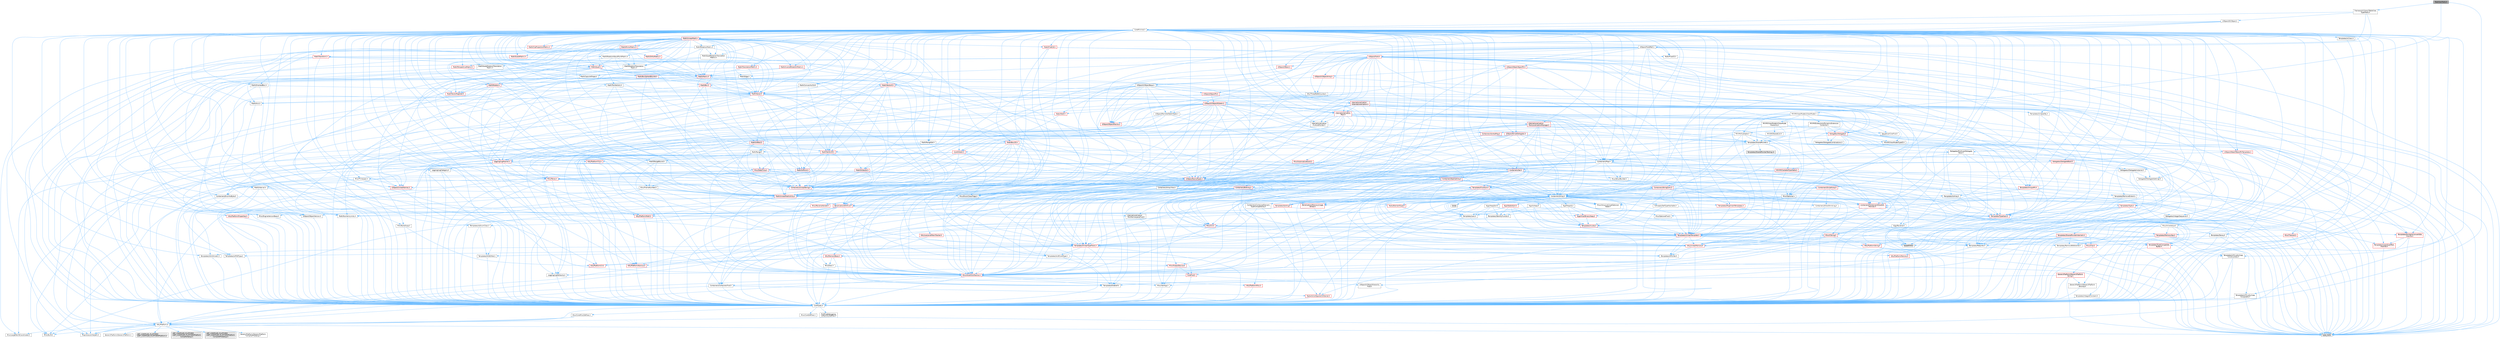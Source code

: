 digraph "TreeViewTraits.h"
{
 // INTERACTIVE_SVG=YES
 // LATEX_PDF_SIZE
  bgcolor="transparent";
  edge [fontname=Helvetica,fontsize=10,labelfontname=Helvetica,labelfontsize=10];
  node [fontname=Helvetica,fontsize=10,shape=box,height=0.2,width=0.4];
  Node1 [id="Node000001",label="TreeViewTraits.h",height=0.2,width=0.4,color="gray40", fillcolor="grey60", style="filled", fontcolor="black",tooltip=" "];
  Node1 -> Node2 [id="edge1_Node000001_Node000002",color="steelblue1",style="solid",tooltip=" "];
  Node2 [id="Node000002",label="CoreTypes.h",height=0.2,width=0.4,color="grey40", fillcolor="white", style="filled",URL="$dc/dec/CoreTypes_8h.html",tooltip=" "];
  Node2 -> Node3 [id="edge2_Node000002_Node000003",color="steelblue1",style="solid",tooltip=" "];
  Node3 [id="Node000003",label="HAL/Platform.h",height=0.2,width=0.4,color="grey40", fillcolor="white", style="filled",URL="$d9/dd0/Platform_8h.html",tooltip=" "];
  Node3 -> Node4 [id="edge3_Node000003_Node000004",color="steelblue1",style="solid",tooltip=" "];
  Node4 [id="Node000004",label="Misc/Build.h",height=0.2,width=0.4,color="grey40", fillcolor="white", style="filled",URL="$d3/dbb/Build_8h.html",tooltip=" "];
  Node3 -> Node5 [id="edge4_Node000003_Node000005",color="steelblue1",style="solid",tooltip=" "];
  Node5 [id="Node000005",label="Misc/LargeWorldCoordinates.h",height=0.2,width=0.4,color="grey40", fillcolor="white", style="filled",URL="$d2/dcb/LargeWorldCoordinates_8h.html",tooltip=" "];
  Node3 -> Node6 [id="edge5_Node000003_Node000006",color="steelblue1",style="solid",tooltip=" "];
  Node6 [id="Node000006",label="type_traits",height=0.2,width=0.4,color="grey60", fillcolor="#E0E0E0", style="filled",tooltip=" "];
  Node3 -> Node7 [id="edge6_Node000003_Node000007",color="steelblue1",style="solid",tooltip=" "];
  Node7 [id="Node000007",label="PreprocessorHelpers.h",height=0.2,width=0.4,color="grey40", fillcolor="white", style="filled",URL="$db/ddb/PreprocessorHelpers_8h.html",tooltip=" "];
  Node3 -> Node8 [id="edge7_Node000003_Node000008",color="steelblue1",style="solid",tooltip=" "];
  Node8 [id="Node000008",label="UBT_COMPILED_PLATFORM\l/UBT_COMPILED_PLATFORMPlatform\lCompilerPreSetup.h",height=0.2,width=0.4,color="grey60", fillcolor="#E0E0E0", style="filled",tooltip=" "];
  Node3 -> Node9 [id="edge8_Node000003_Node000009",color="steelblue1",style="solid",tooltip=" "];
  Node9 [id="Node000009",label="GenericPlatform/GenericPlatform\lCompilerPreSetup.h",height=0.2,width=0.4,color="grey40", fillcolor="white", style="filled",URL="$d9/dc8/GenericPlatformCompilerPreSetup_8h.html",tooltip=" "];
  Node3 -> Node10 [id="edge9_Node000003_Node000010",color="steelblue1",style="solid",tooltip=" "];
  Node10 [id="Node000010",label="GenericPlatform/GenericPlatform.h",height=0.2,width=0.4,color="grey40", fillcolor="white", style="filled",URL="$d6/d84/GenericPlatform_8h.html",tooltip=" "];
  Node3 -> Node11 [id="edge10_Node000003_Node000011",color="steelblue1",style="solid",tooltip=" "];
  Node11 [id="Node000011",label="UBT_COMPILED_PLATFORM\l/UBT_COMPILED_PLATFORMPlatform.h",height=0.2,width=0.4,color="grey60", fillcolor="#E0E0E0", style="filled",tooltip=" "];
  Node3 -> Node12 [id="edge11_Node000003_Node000012",color="steelblue1",style="solid",tooltip=" "];
  Node12 [id="Node000012",label="UBT_COMPILED_PLATFORM\l/UBT_COMPILED_PLATFORMPlatform\lCompilerSetup.h",height=0.2,width=0.4,color="grey60", fillcolor="#E0E0E0", style="filled",tooltip=" "];
  Node2 -> Node13 [id="edge12_Node000002_Node000013",color="steelblue1",style="solid",tooltip=" "];
  Node13 [id="Node000013",label="ProfilingDebugging\l/UMemoryDefines.h",height=0.2,width=0.4,color="grey40", fillcolor="white", style="filled",URL="$d2/da2/UMemoryDefines_8h.html",tooltip=" "];
  Node2 -> Node14 [id="edge13_Node000002_Node000014",color="steelblue1",style="solid",tooltip=" "];
  Node14 [id="Node000014",label="Misc/CoreMiscDefines.h",height=0.2,width=0.4,color="grey40", fillcolor="white", style="filled",URL="$da/d38/CoreMiscDefines_8h.html",tooltip=" "];
  Node14 -> Node3 [id="edge14_Node000014_Node000003",color="steelblue1",style="solid",tooltip=" "];
  Node14 -> Node7 [id="edge15_Node000014_Node000007",color="steelblue1",style="solid",tooltip=" "];
  Node2 -> Node15 [id="edge16_Node000002_Node000015",color="steelblue1",style="solid",tooltip=" "];
  Node15 [id="Node000015",label="Misc/CoreDefines.h",height=0.2,width=0.4,color="grey40", fillcolor="white", style="filled",URL="$d3/dd2/CoreDefines_8h.html",tooltip=" "];
  Node1 -> Node16 [id="edge17_Node000001_Node000016",color="steelblue1",style="solid",tooltip=" "];
  Node16 [id="Node000016",label="Framework/Views/TableView\lTypeTraits.h",height=0.2,width=0.4,color="grey40", fillcolor="white", style="filled",URL="$d4/db5/TableViewTypeTraits_8h.html",tooltip=" "];
  Node16 -> Node17 [id="edge18_Node000016_Node000017",color="steelblue1",style="solid",tooltip=" "];
  Node17 [id="Node000017",label="CoreMinimal.h",height=0.2,width=0.4,color="grey40", fillcolor="white", style="filled",URL="$d7/d67/CoreMinimal_8h.html",tooltip=" "];
  Node17 -> Node2 [id="edge19_Node000017_Node000002",color="steelblue1",style="solid",tooltip=" "];
  Node17 -> Node18 [id="edge20_Node000017_Node000018",color="steelblue1",style="solid",tooltip=" "];
  Node18 [id="Node000018",label="CoreFwd.h",height=0.2,width=0.4,color="red", fillcolor="#FFF0F0", style="filled",URL="$d1/d1e/CoreFwd_8h.html",tooltip=" "];
  Node18 -> Node2 [id="edge21_Node000018_Node000002",color="steelblue1",style="solid",tooltip=" "];
  Node18 -> Node19 [id="edge22_Node000018_Node000019",color="steelblue1",style="solid",tooltip=" "];
  Node19 [id="Node000019",label="Containers/ContainersFwd.h",height=0.2,width=0.4,color="grey40", fillcolor="white", style="filled",URL="$d4/d0a/ContainersFwd_8h.html",tooltip=" "];
  Node19 -> Node3 [id="edge23_Node000019_Node000003",color="steelblue1",style="solid",tooltip=" "];
  Node19 -> Node2 [id="edge24_Node000019_Node000002",color="steelblue1",style="solid",tooltip=" "];
  Node19 -> Node20 [id="edge25_Node000019_Node000020",color="steelblue1",style="solid",tooltip=" "];
  Node20 [id="Node000020",label="Traits/IsContiguousContainer.h",height=0.2,width=0.4,color="red", fillcolor="#FFF0F0", style="filled",URL="$d5/d3c/IsContiguousContainer_8h.html",tooltip=" "];
  Node20 -> Node2 [id="edge26_Node000020_Node000002",color="steelblue1",style="solid",tooltip=" "];
  Node18 -> Node24 [id="edge27_Node000018_Node000024",color="steelblue1",style="solid",tooltip=" "];
  Node24 [id="Node000024",label="UObject/UObjectHierarchy\lFwd.h",height=0.2,width=0.4,color="grey40", fillcolor="white", style="filled",URL="$d3/d13/UObjectHierarchyFwd_8h.html",tooltip=" "];
  Node17 -> Node24 [id="edge28_Node000017_Node000024",color="steelblue1",style="solid",tooltip=" "];
  Node17 -> Node19 [id="edge29_Node000017_Node000019",color="steelblue1",style="solid",tooltip=" "];
  Node17 -> Node25 [id="edge30_Node000017_Node000025",color="steelblue1",style="solid",tooltip=" "];
  Node25 [id="Node000025",label="Misc/VarArgs.h",height=0.2,width=0.4,color="grey40", fillcolor="white", style="filled",URL="$d5/d6f/VarArgs_8h.html",tooltip=" "];
  Node25 -> Node2 [id="edge31_Node000025_Node000002",color="steelblue1",style="solid",tooltip=" "];
  Node17 -> Node26 [id="edge32_Node000017_Node000026",color="steelblue1",style="solid",tooltip=" "];
  Node26 [id="Node000026",label="Logging/LogVerbosity.h",height=0.2,width=0.4,color="grey40", fillcolor="white", style="filled",URL="$d2/d8f/LogVerbosity_8h.html",tooltip=" "];
  Node26 -> Node2 [id="edge33_Node000026_Node000002",color="steelblue1",style="solid",tooltip=" "];
  Node17 -> Node27 [id="edge34_Node000017_Node000027",color="steelblue1",style="solid",tooltip=" "];
  Node27 [id="Node000027",label="Misc/OutputDevice.h",height=0.2,width=0.4,color="red", fillcolor="#FFF0F0", style="filled",URL="$d7/d32/OutputDevice_8h.html",tooltip=" "];
  Node27 -> Node18 [id="edge35_Node000027_Node000018",color="steelblue1",style="solid",tooltip=" "];
  Node27 -> Node2 [id="edge36_Node000027_Node000002",color="steelblue1",style="solid",tooltip=" "];
  Node27 -> Node26 [id="edge37_Node000027_Node000026",color="steelblue1",style="solid",tooltip=" "];
  Node27 -> Node25 [id="edge38_Node000027_Node000025",color="steelblue1",style="solid",tooltip=" "];
  Node17 -> Node33 [id="edge39_Node000017_Node000033",color="steelblue1",style="solid",tooltip=" "];
  Node33 [id="Node000033",label="HAL/PlatformCrt.h",height=0.2,width=0.4,color="red", fillcolor="#FFF0F0", style="filled",URL="$d8/d75/PlatformCrt_8h.html",tooltip=" "];
  Node17 -> Node43 [id="edge40_Node000017_Node000043",color="steelblue1",style="solid",tooltip=" "];
  Node43 [id="Node000043",label="HAL/PlatformMisc.h",height=0.2,width=0.4,color="red", fillcolor="#FFF0F0", style="filled",URL="$d0/df5/PlatformMisc_8h.html",tooltip=" "];
  Node43 -> Node2 [id="edge41_Node000043_Node000002",color="steelblue1",style="solid",tooltip=" "];
  Node17 -> Node62 [id="edge42_Node000017_Node000062",color="steelblue1",style="solid",tooltip=" "];
  Node62 [id="Node000062",label="Misc/AssertionMacros.h",height=0.2,width=0.4,color="red", fillcolor="#FFF0F0", style="filled",URL="$d0/dfa/AssertionMacros_8h.html",tooltip=" "];
  Node62 -> Node2 [id="edge43_Node000062_Node000002",color="steelblue1",style="solid",tooltip=" "];
  Node62 -> Node3 [id="edge44_Node000062_Node000003",color="steelblue1",style="solid",tooltip=" "];
  Node62 -> Node43 [id="edge45_Node000062_Node000043",color="steelblue1",style="solid",tooltip=" "];
  Node62 -> Node7 [id="edge46_Node000062_Node000007",color="steelblue1",style="solid",tooltip=" "];
  Node62 -> Node63 [id="edge47_Node000062_Node000063",color="steelblue1",style="solid",tooltip=" "];
  Node63 [id="Node000063",label="Templates/EnableIf.h",height=0.2,width=0.4,color="grey40", fillcolor="white", style="filled",URL="$d7/d60/EnableIf_8h.html",tooltip=" "];
  Node63 -> Node2 [id="edge48_Node000063_Node000002",color="steelblue1",style="solid",tooltip=" "];
  Node62 -> Node25 [id="edge49_Node000062_Node000025",color="steelblue1",style="solid",tooltip=" "];
  Node17 -> Node71 [id="edge50_Node000017_Node000071",color="steelblue1",style="solid",tooltip=" "];
  Node71 [id="Node000071",label="Templates/IsPointer.h",height=0.2,width=0.4,color="grey40", fillcolor="white", style="filled",URL="$d7/d05/IsPointer_8h.html",tooltip=" "];
  Node71 -> Node2 [id="edge51_Node000071_Node000002",color="steelblue1",style="solid",tooltip=" "];
  Node17 -> Node72 [id="edge52_Node000017_Node000072",color="steelblue1",style="solid",tooltip=" "];
  Node72 [id="Node000072",label="HAL/PlatformMemory.h",height=0.2,width=0.4,color="red", fillcolor="#FFF0F0", style="filled",URL="$de/d68/PlatformMemory_8h.html",tooltip=" "];
  Node72 -> Node2 [id="edge53_Node000072_Node000002",color="steelblue1",style="solid",tooltip=" "];
  Node17 -> Node55 [id="edge54_Node000017_Node000055",color="steelblue1",style="solid",tooltip=" "];
  Node55 [id="Node000055",label="HAL/PlatformAtomics.h",height=0.2,width=0.4,color="red", fillcolor="#FFF0F0", style="filled",URL="$d3/d36/PlatformAtomics_8h.html",tooltip=" "];
  Node55 -> Node2 [id="edge55_Node000055_Node000002",color="steelblue1",style="solid",tooltip=" "];
  Node17 -> Node77 [id="edge56_Node000017_Node000077",color="steelblue1",style="solid",tooltip=" "];
  Node77 [id="Node000077",label="Misc/Exec.h",height=0.2,width=0.4,color="grey40", fillcolor="white", style="filled",URL="$de/ddb/Exec_8h.html",tooltip=" "];
  Node77 -> Node2 [id="edge57_Node000077_Node000002",color="steelblue1",style="solid",tooltip=" "];
  Node77 -> Node62 [id="edge58_Node000077_Node000062",color="steelblue1",style="solid",tooltip=" "];
  Node17 -> Node78 [id="edge59_Node000017_Node000078",color="steelblue1",style="solid",tooltip=" "];
  Node78 [id="Node000078",label="HAL/MemoryBase.h",height=0.2,width=0.4,color="red", fillcolor="#FFF0F0", style="filled",URL="$d6/d9f/MemoryBase_8h.html",tooltip=" "];
  Node78 -> Node2 [id="edge60_Node000078_Node000002",color="steelblue1",style="solid",tooltip=" "];
  Node78 -> Node55 [id="edge61_Node000078_Node000055",color="steelblue1",style="solid",tooltip=" "];
  Node78 -> Node33 [id="edge62_Node000078_Node000033",color="steelblue1",style="solid",tooltip=" "];
  Node78 -> Node77 [id="edge63_Node000078_Node000077",color="steelblue1",style="solid",tooltip=" "];
  Node78 -> Node27 [id="edge64_Node000078_Node000027",color="steelblue1",style="solid",tooltip=" "];
  Node17 -> Node88 [id="edge65_Node000017_Node000088",color="steelblue1",style="solid",tooltip=" "];
  Node88 [id="Node000088",label="HAL/UnrealMemory.h",height=0.2,width=0.4,color="red", fillcolor="#FFF0F0", style="filled",URL="$d9/d96/UnrealMemory_8h.html",tooltip=" "];
  Node88 -> Node2 [id="edge66_Node000088_Node000002",color="steelblue1",style="solid",tooltip=" "];
  Node88 -> Node78 [id="edge67_Node000088_Node000078",color="steelblue1",style="solid",tooltip=" "];
  Node88 -> Node72 [id="edge68_Node000088_Node000072",color="steelblue1",style="solid",tooltip=" "];
  Node88 -> Node71 [id="edge69_Node000088_Node000071",color="steelblue1",style="solid",tooltip=" "];
  Node17 -> Node90 [id="edge70_Node000017_Node000090",color="steelblue1",style="solid",tooltip=" "];
  Node90 [id="Node000090",label="Templates/IsArithmetic.h",height=0.2,width=0.4,color="grey40", fillcolor="white", style="filled",URL="$d2/d5d/IsArithmetic_8h.html",tooltip=" "];
  Node90 -> Node2 [id="edge71_Node000090_Node000002",color="steelblue1",style="solid",tooltip=" "];
  Node17 -> Node84 [id="edge72_Node000017_Node000084",color="steelblue1",style="solid",tooltip=" "];
  Node84 [id="Node000084",label="Templates/AndOrNot.h",height=0.2,width=0.4,color="grey40", fillcolor="white", style="filled",URL="$db/d0a/AndOrNot_8h.html",tooltip=" "];
  Node84 -> Node2 [id="edge73_Node000084_Node000002",color="steelblue1",style="solid",tooltip=" "];
  Node17 -> Node91 [id="edge74_Node000017_Node000091",color="steelblue1",style="solid",tooltip=" "];
  Node91 [id="Node000091",label="Templates/IsPODType.h",height=0.2,width=0.4,color="grey40", fillcolor="white", style="filled",URL="$d7/db1/IsPODType_8h.html",tooltip=" "];
  Node91 -> Node2 [id="edge75_Node000091_Node000002",color="steelblue1",style="solid",tooltip=" "];
  Node17 -> Node92 [id="edge76_Node000017_Node000092",color="steelblue1",style="solid",tooltip=" "];
  Node92 [id="Node000092",label="Templates/IsUECoreType.h",height=0.2,width=0.4,color="grey40", fillcolor="white", style="filled",URL="$d1/db8/IsUECoreType_8h.html",tooltip=" "];
  Node92 -> Node2 [id="edge77_Node000092_Node000002",color="steelblue1",style="solid",tooltip=" "];
  Node92 -> Node6 [id="edge78_Node000092_Node000006",color="steelblue1",style="solid",tooltip=" "];
  Node17 -> Node85 [id="edge79_Node000017_Node000085",color="steelblue1",style="solid",tooltip=" "];
  Node85 [id="Node000085",label="Templates/IsTriviallyCopy\lConstructible.h",height=0.2,width=0.4,color="grey40", fillcolor="white", style="filled",URL="$d3/d78/IsTriviallyCopyConstructible_8h.html",tooltip=" "];
  Node85 -> Node2 [id="edge80_Node000085_Node000002",color="steelblue1",style="solid",tooltip=" "];
  Node85 -> Node6 [id="edge81_Node000085_Node000006",color="steelblue1",style="solid",tooltip=" "];
  Node17 -> Node93 [id="edge82_Node000017_Node000093",color="steelblue1",style="solid",tooltip=" "];
  Node93 [id="Node000093",label="Templates/UnrealTypeTraits.h",height=0.2,width=0.4,color="red", fillcolor="#FFF0F0", style="filled",URL="$d2/d2d/UnrealTypeTraits_8h.html",tooltip=" "];
  Node93 -> Node2 [id="edge83_Node000093_Node000002",color="steelblue1",style="solid",tooltip=" "];
  Node93 -> Node71 [id="edge84_Node000093_Node000071",color="steelblue1",style="solid",tooltip=" "];
  Node93 -> Node62 [id="edge85_Node000093_Node000062",color="steelblue1",style="solid",tooltip=" "];
  Node93 -> Node84 [id="edge86_Node000093_Node000084",color="steelblue1",style="solid",tooltip=" "];
  Node93 -> Node63 [id="edge87_Node000093_Node000063",color="steelblue1",style="solid",tooltip=" "];
  Node93 -> Node90 [id="edge88_Node000093_Node000090",color="steelblue1",style="solid",tooltip=" "];
  Node93 -> Node91 [id="edge89_Node000093_Node000091",color="steelblue1",style="solid",tooltip=" "];
  Node93 -> Node92 [id="edge90_Node000093_Node000092",color="steelblue1",style="solid",tooltip=" "];
  Node93 -> Node85 [id="edge91_Node000093_Node000085",color="steelblue1",style="solid",tooltip=" "];
  Node17 -> Node63 [id="edge92_Node000017_Node000063",color="steelblue1",style="solid",tooltip=" "];
  Node17 -> Node95 [id="edge93_Node000017_Node000095",color="steelblue1",style="solid",tooltip=" "];
  Node95 [id="Node000095",label="Templates/RemoveReference.h",height=0.2,width=0.4,color="grey40", fillcolor="white", style="filled",URL="$da/dbe/RemoveReference_8h.html",tooltip=" "];
  Node95 -> Node2 [id="edge94_Node000095_Node000002",color="steelblue1",style="solid",tooltip=" "];
  Node17 -> Node96 [id="edge95_Node000017_Node000096",color="steelblue1",style="solid",tooltip=" "];
  Node96 [id="Node000096",label="Templates/IntegralConstant.h",height=0.2,width=0.4,color="grey40", fillcolor="white", style="filled",URL="$db/d1b/IntegralConstant_8h.html",tooltip=" "];
  Node96 -> Node2 [id="edge96_Node000096_Node000002",color="steelblue1",style="solid",tooltip=" "];
  Node17 -> Node97 [id="edge97_Node000017_Node000097",color="steelblue1",style="solid",tooltip=" "];
  Node97 [id="Node000097",label="Templates/IsClass.h",height=0.2,width=0.4,color="grey40", fillcolor="white", style="filled",URL="$db/dcb/IsClass_8h.html",tooltip=" "];
  Node97 -> Node2 [id="edge98_Node000097_Node000002",color="steelblue1",style="solid",tooltip=" "];
  Node17 -> Node98 [id="edge99_Node000017_Node000098",color="steelblue1",style="solid",tooltip=" "];
  Node98 [id="Node000098",label="Templates/TypeCompatible\lBytes.h",height=0.2,width=0.4,color="red", fillcolor="#FFF0F0", style="filled",URL="$df/d0a/TypeCompatibleBytes_8h.html",tooltip=" "];
  Node98 -> Node2 [id="edge100_Node000098_Node000002",color="steelblue1",style="solid",tooltip=" "];
  Node98 -> Node6 [id="edge101_Node000098_Node000006",color="steelblue1",style="solid",tooltip=" "];
  Node17 -> Node20 [id="edge102_Node000017_Node000020",color="steelblue1",style="solid",tooltip=" "];
  Node17 -> Node99 [id="edge103_Node000017_Node000099",color="steelblue1",style="solid",tooltip=" "];
  Node99 [id="Node000099",label="Templates/UnrealTemplate.h",height=0.2,width=0.4,color="red", fillcolor="#FFF0F0", style="filled",URL="$d4/d24/UnrealTemplate_8h.html",tooltip=" "];
  Node99 -> Node2 [id="edge104_Node000099_Node000002",color="steelblue1",style="solid",tooltip=" "];
  Node99 -> Node71 [id="edge105_Node000099_Node000071",color="steelblue1",style="solid",tooltip=" "];
  Node99 -> Node88 [id="edge106_Node000099_Node000088",color="steelblue1",style="solid",tooltip=" "];
  Node99 -> Node93 [id="edge107_Node000099_Node000093",color="steelblue1",style="solid",tooltip=" "];
  Node99 -> Node95 [id="edge108_Node000099_Node000095",color="steelblue1",style="solid",tooltip=" "];
  Node99 -> Node65 [id="edge109_Node000099_Node000065",color="steelblue1",style="solid",tooltip=" "];
  Node65 [id="Node000065",label="Templates/Requires.h",height=0.2,width=0.4,color="grey40", fillcolor="white", style="filled",URL="$dc/d96/Requires_8h.html",tooltip=" "];
  Node65 -> Node63 [id="edge110_Node000065_Node000063",color="steelblue1",style="solid",tooltip=" "];
  Node65 -> Node6 [id="edge111_Node000065_Node000006",color="steelblue1",style="solid",tooltip=" "];
  Node99 -> Node98 [id="edge112_Node000099_Node000098",color="steelblue1",style="solid",tooltip=" "];
  Node99 -> Node20 [id="edge113_Node000099_Node000020",color="steelblue1",style="solid",tooltip=" "];
  Node99 -> Node6 [id="edge114_Node000099_Node000006",color="steelblue1",style="solid",tooltip=" "];
  Node17 -> Node48 [id="edge115_Node000017_Node000048",color="steelblue1",style="solid",tooltip=" "];
  Node48 [id="Node000048",label="Math/NumericLimits.h",height=0.2,width=0.4,color="grey40", fillcolor="white", style="filled",URL="$df/d1b/NumericLimits_8h.html",tooltip=" "];
  Node48 -> Node2 [id="edge116_Node000048_Node000002",color="steelblue1",style="solid",tooltip=" "];
  Node17 -> Node103 [id="edge117_Node000017_Node000103",color="steelblue1",style="solid",tooltip=" "];
  Node103 [id="Node000103",label="HAL/PlatformMath.h",height=0.2,width=0.4,color="red", fillcolor="#FFF0F0", style="filled",URL="$dc/d53/PlatformMath_8h.html",tooltip=" "];
  Node103 -> Node2 [id="edge118_Node000103_Node000002",color="steelblue1",style="solid",tooltip=" "];
  Node17 -> Node86 [id="edge119_Node000017_Node000086",color="steelblue1",style="solid",tooltip=" "];
  Node86 [id="Node000086",label="Templates/IsTriviallyCopy\lAssignable.h",height=0.2,width=0.4,color="grey40", fillcolor="white", style="filled",URL="$d2/df2/IsTriviallyCopyAssignable_8h.html",tooltip=" "];
  Node86 -> Node2 [id="edge120_Node000086_Node000002",color="steelblue1",style="solid",tooltip=" "];
  Node86 -> Node6 [id="edge121_Node000086_Node000006",color="steelblue1",style="solid",tooltip=" "];
  Node17 -> Node111 [id="edge122_Node000017_Node000111",color="steelblue1",style="solid",tooltip=" "];
  Node111 [id="Node000111",label="Templates/MemoryOps.h",height=0.2,width=0.4,color="red", fillcolor="#FFF0F0", style="filled",URL="$db/dea/MemoryOps_8h.html",tooltip=" "];
  Node111 -> Node2 [id="edge123_Node000111_Node000002",color="steelblue1",style="solid",tooltip=" "];
  Node111 -> Node88 [id="edge124_Node000111_Node000088",color="steelblue1",style="solid",tooltip=" "];
  Node111 -> Node86 [id="edge125_Node000111_Node000086",color="steelblue1",style="solid",tooltip=" "];
  Node111 -> Node85 [id="edge126_Node000111_Node000085",color="steelblue1",style="solid",tooltip=" "];
  Node111 -> Node65 [id="edge127_Node000111_Node000065",color="steelblue1",style="solid",tooltip=" "];
  Node111 -> Node93 [id="edge128_Node000111_Node000093",color="steelblue1",style="solid",tooltip=" "];
  Node111 -> Node6 [id="edge129_Node000111_Node000006",color="steelblue1",style="solid",tooltip=" "];
  Node17 -> Node112 [id="edge130_Node000017_Node000112",color="steelblue1",style="solid",tooltip=" "];
  Node112 [id="Node000112",label="Containers/ContainerAllocation\lPolicies.h",height=0.2,width=0.4,color="red", fillcolor="#FFF0F0", style="filled",URL="$d7/dff/ContainerAllocationPolicies_8h.html",tooltip=" "];
  Node112 -> Node2 [id="edge131_Node000112_Node000002",color="steelblue1",style="solid",tooltip=" "];
  Node112 -> Node112 [id="edge132_Node000112_Node000112",color="steelblue1",style="solid",tooltip=" "];
  Node112 -> Node103 [id="edge133_Node000112_Node000103",color="steelblue1",style="solid",tooltip=" "];
  Node112 -> Node88 [id="edge134_Node000112_Node000088",color="steelblue1",style="solid",tooltip=" "];
  Node112 -> Node48 [id="edge135_Node000112_Node000048",color="steelblue1",style="solid",tooltip=" "];
  Node112 -> Node62 [id="edge136_Node000112_Node000062",color="steelblue1",style="solid",tooltip=" "];
  Node112 -> Node111 [id="edge137_Node000112_Node000111",color="steelblue1",style="solid",tooltip=" "];
  Node112 -> Node98 [id="edge138_Node000112_Node000098",color="steelblue1",style="solid",tooltip=" "];
  Node112 -> Node6 [id="edge139_Node000112_Node000006",color="steelblue1",style="solid",tooltip=" "];
  Node17 -> Node115 [id="edge140_Node000017_Node000115",color="steelblue1",style="solid",tooltip=" "];
  Node115 [id="Node000115",label="Templates/IsEnumClass.h",height=0.2,width=0.4,color="grey40", fillcolor="white", style="filled",URL="$d7/d15/IsEnumClass_8h.html",tooltip=" "];
  Node115 -> Node2 [id="edge141_Node000115_Node000002",color="steelblue1",style="solid",tooltip=" "];
  Node115 -> Node84 [id="edge142_Node000115_Node000084",color="steelblue1",style="solid",tooltip=" "];
  Node17 -> Node116 [id="edge143_Node000017_Node000116",color="steelblue1",style="solid",tooltip=" "];
  Node116 [id="Node000116",label="HAL/PlatformProperties.h",height=0.2,width=0.4,color="red", fillcolor="#FFF0F0", style="filled",URL="$d9/db0/PlatformProperties_8h.html",tooltip=" "];
  Node116 -> Node2 [id="edge144_Node000116_Node000002",color="steelblue1",style="solid",tooltip=" "];
  Node17 -> Node119 [id="edge145_Node000017_Node000119",color="steelblue1",style="solid",tooltip=" "];
  Node119 [id="Node000119",label="Misc/EngineVersionBase.h",height=0.2,width=0.4,color="grey40", fillcolor="white", style="filled",URL="$d5/d2b/EngineVersionBase_8h.html",tooltip=" "];
  Node119 -> Node2 [id="edge146_Node000119_Node000002",color="steelblue1",style="solid",tooltip=" "];
  Node17 -> Node120 [id="edge147_Node000017_Node000120",color="steelblue1",style="solid",tooltip=" "];
  Node120 [id="Node000120",label="Internationalization\l/TextNamespaceFwd.h",height=0.2,width=0.4,color="grey40", fillcolor="white", style="filled",URL="$d8/d97/TextNamespaceFwd_8h.html",tooltip=" "];
  Node120 -> Node2 [id="edge148_Node000120_Node000002",color="steelblue1",style="solid",tooltip=" "];
  Node17 -> Node121 [id="edge149_Node000017_Node000121",color="steelblue1",style="solid",tooltip=" "];
  Node121 [id="Node000121",label="Serialization/Archive.h",height=0.2,width=0.4,color="red", fillcolor="#FFF0F0", style="filled",URL="$d7/d3b/Archive_8h.html",tooltip=" "];
  Node121 -> Node18 [id="edge150_Node000121_Node000018",color="steelblue1",style="solid",tooltip=" "];
  Node121 -> Node2 [id="edge151_Node000121_Node000002",color="steelblue1",style="solid",tooltip=" "];
  Node121 -> Node116 [id="edge152_Node000121_Node000116",color="steelblue1",style="solid",tooltip=" "];
  Node121 -> Node120 [id="edge153_Node000121_Node000120",color="steelblue1",style="solid",tooltip=" "];
  Node121 -> Node62 [id="edge154_Node000121_Node000062",color="steelblue1",style="solid",tooltip=" "];
  Node121 -> Node4 [id="edge155_Node000121_Node000004",color="steelblue1",style="solid",tooltip=" "];
  Node121 -> Node119 [id="edge156_Node000121_Node000119",color="steelblue1",style="solid",tooltip=" "];
  Node121 -> Node25 [id="edge157_Node000121_Node000025",color="steelblue1",style="solid",tooltip=" "];
  Node121 -> Node63 [id="edge158_Node000121_Node000063",color="steelblue1",style="solid",tooltip=" "];
  Node121 -> Node115 [id="edge159_Node000121_Node000115",color="steelblue1",style="solid",tooltip=" "];
  Node121 -> Node99 [id="edge160_Node000121_Node000099",color="steelblue1",style="solid",tooltip=" "];
  Node121 -> Node124 [id="edge161_Node000121_Node000124",color="steelblue1",style="solid",tooltip=" "];
  Node124 [id="Node000124",label="UObject/ObjectVersion.h",height=0.2,width=0.4,color="grey40", fillcolor="white", style="filled",URL="$da/d63/ObjectVersion_8h.html",tooltip=" "];
  Node124 -> Node2 [id="edge162_Node000124_Node000002",color="steelblue1",style="solid",tooltip=" "];
  Node17 -> Node125 [id="edge163_Node000017_Node000125",color="steelblue1",style="solid",tooltip=" "];
  Node125 [id="Node000125",label="Templates/Less.h",height=0.2,width=0.4,color="grey40", fillcolor="white", style="filled",URL="$de/dc8/Less_8h.html",tooltip=" "];
  Node125 -> Node2 [id="edge164_Node000125_Node000002",color="steelblue1",style="solid",tooltip=" "];
  Node125 -> Node99 [id="edge165_Node000125_Node000099",color="steelblue1",style="solid",tooltip=" "];
  Node17 -> Node126 [id="edge166_Node000017_Node000126",color="steelblue1",style="solid",tooltip=" "];
  Node126 [id="Node000126",label="Templates/Sorting.h",height=0.2,width=0.4,color="red", fillcolor="#FFF0F0", style="filled",URL="$d3/d9e/Sorting_8h.html",tooltip=" "];
  Node126 -> Node2 [id="edge167_Node000126_Node000002",color="steelblue1",style="solid",tooltip=" "];
  Node126 -> Node103 [id="edge168_Node000126_Node000103",color="steelblue1",style="solid",tooltip=" "];
  Node126 -> Node125 [id="edge169_Node000126_Node000125",color="steelblue1",style="solid",tooltip=" "];
  Node17 -> Node137 [id="edge170_Node000017_Node000137",color="steelblue1",style="solid",tooltip=" "];
  Node137 [id="Node000137",label="Misc/Char.h",height=0.2,width=0.4,color="red", fillcolor="#FFF0F0", style="filled",URL="$d0/d58/Char_8h.html",tooltip=" "];
  Node137 -> Node2 [id="edge171_Node000137_Node000002",color="steelblue1",style="solid",tooltip=" "];
  Node137 -> Node6 [id="edge172_Node000137_Node000006",color="steelblue1",style="solid",tooltip=" "];
  Node17 -> Node140 [id="edge173_Node000017_Node000140",color="steelblue1",style="solid",tooltip=" "];
  Node140 [id="Node000140",label="GenericPlatform/GenericPlatform\lStricmp.h",height=0.2,width=0.4,color="grey40", fillcolor="white", style="filled",URL="$d2/d86/GenericPlatformStricmp_8h.html",tooltip=" "];
  Node140 -> Node2 [id="edge174_Node000140_Node000002",color="steelblue1",style="solid",tooltip=" "];
  Node17 -> Node141 [id="edge175_Node000017_Node000141",color="steelblue1",style="solid",tooltip=" "];
  Node141 [id="Node000141",label="GenericPlatform/GenericPlatform\lString.h",height=0.2,width=0.4,color="red", fillcolor="#FFF0F0", style="filled",URL="$dd/d20/GenericPlatformString_8h.html",tooltip=" "];
  Node141 -> Node2 [id="edge176_Node000141_Node000002",color="steelblue1",style="solid",tooltip=" "];
  Node141 -> Node140 [id="edge177_Node000141_Node000140",color="steelblue1",style="solid",tooltip=" "];
  Node141 -> Node63 [id="edge178_Node000141_Node000063",color="steelblue1",style="solid",tooltip=" "];
  Node141 -> Node6 [id="edge179_Node000141_Node000006",color="steelblue1",style="solid",tooltip=" "];
  Node17 -> Node74 [id="edge180_Node000017_Node000074",color="steelblue1",style="solid",tooltip=" "];
  Node74 [id="Node000074",label="HAL/PlatformString.h",height=0.2,width=0.4,color="red", fillcolor="#FFF0F0", style="filled",URL="$db/db5/PlatformString_8h.html",tooltip=" "];
  Node74 -> Node2 [id="edge181_Node000074_Node000002",color="steelblue1",style="solid",tooltip=" "];
  Node17 -> Node144 [id="edge182_Node000017_Node000144",color="steelblue1",style="solid",tooltip=" "];
  Node144 [id="Node000144",label="Misc/CString.h",height=0.2,width=0.4,color="red", fillcolor="#FFF0F0", style="filled",URL="$d2/d49/CString_8h.html",tooltip=" "];
  Node144 -> Node2 [id="edge183_Node000144_Node000002",color="steelblue1",style="solid",tooltip=" "];
  Node144 -> Node33 [id="edge184_Node000144_Node000033",color="steelblue1",style="solid",tooltip=" "];
  Node144 -> Node74 [id="edge185_Node000144_Node000074",color="steelblue1",style="solid",tooltip=" "];
  Node144 -> Node62 [id="edge186_Node000144_Node000062",color="steelblue1",style="solid",tooltip=" "];
  Node144 -> Node137 [id="edge187_Node000144_Node000137",color="steelblue1",style="solid",tooltip=" "];
  Node144 -> Node25 [id="edge188_Node000144_Node000025",color="steelblue1",style="solid",tooltip=" "];
  Node17 -> Node145 [id="edge189_Node000017_Node000145",color="steelblue1",style="solid",tooltip=" "];
  Node145 [id="Node000145",label="Misc/Crc.h",height=0.2,width=0.4,color="red", fillcolor="#FFF0F0", style="filled",URL="$d4/dd2/Crc_8h.html",tooltip=" "];
  Node145 -> Node2 [id="edge190_Node000145_Node000002",color="steelblue1",style="solid",tooltip=" "];
  Node145 -> Node74 [id="edge191_Node000145_Node000074",color="steelblue1",style="solid",tooltip=" "];
  Node145 -> Node62 [id="edge192_Node000145_Node000062",color="steelblue1",style="solid",tooltip=" "];
  Node145 -> Node144 [id="edge193_Node000145_Node000144",color="steelblue1",style="solid",tooltip=" "];
  Node145 -> Node137 [id="edge194_Node000145_Node000137",color="steelblue1",style="solid",tooltip=" "];
  Node145 -> Node93 [id="edge195_Node000145_Node000093",color="steelblue1",style="solid",tooltip=" "];
  Node17 -> Node136 [id="edge196_Node000017_Node000136",color="steelblue1",style="solid",tooltip=" "];
  Node136 [id="Node000136",label="Math/UnrealMathUtility.h",height=0.2,width=0.4,color="red", fillcolor="#FFF0F0", style="filled",URL="$db/db8/UnrealMathUtility_8h.html",tooltip=" "];
  Node136 -> Node2 [id="edge197_Node000136_Node000002",color="steelblue1",style="solid",tooltip=" "];
  Node136 -> Node62 [id="edge198_Node000136_Node000062",color="steelblue1",style="solid",tooltip=" "];
  Node136 -> Node103 [id="edge199_Node000136_Node000103",color="steelblue1",style="solid",tooltip=" "];
  Node136 -> Node65 [id="edge200_Node000136_Node000065",color="steelblue1",style="solid",tooltip=" "];
  Node17 -> Node146 [id="edge201_Node000017_Node000146",color="steelblue1",style="solid",tooltip=" "];
  Node146 [id="Node000146",label="Containers/UnrealString.h",height=0.2,width=0.4,color="red", fillcolor="#FFF0F0", style="filled",URL="$d5/dba/UnrealString_8h.html",tooltip=" "];
  Node17 -> Node150 [id="edge202_Node000017_Node000150",color="steelblue1",style="solid",tooltip=" "];
  Node150 [id="Node000150",label="Containers/Array.h",height=0.2,width=0.4,color="grey40", fillcolor="white", style="filled",URL="$df/dd0/Array_8h.html",tooltip=" "];
  Node150 -> Node2 [id="edge203_Node000150_Node000002",color="steelblue1",style="solid",tooltip=" "];
  Node150 -> Node62 [id="edge204_Node000150_Node000062",color="steelblue1",style="solid",tooltip=" "];
  Node150 -> Node151 [id="edge205_Node000150_Node000151",color="steelblue1",style="solid",tooltip=" "];
  Node151 [id="Node000151",label="Misc/IntrusiveUnsetOptional\lState.h",height=0.2,width=0.4,color="grey40", fillcolor="white", style="filled",URL="$d2/d0a/IntrusiveUnsetOptionalState_8h.html",tooltip=" "];
  Node151 -> Node152 [id="edge206_Node000151_Node000152",color="steelblue1",style="solid",tooltip=" "];
  Node152 [id="Node000152",label="Misc/OptionalFwd.h",height=0.2,width=0.4,color="grey40", fillcolor="white", style="filled",URL="$dc/d50/OptionalFwd_8h.html",tooltip=" "];
  Node150 -> Node153 [id="edge207_Node000150_Node000153",color="steelblue1",style="solid",tooltip=" "];
  Node153 [id="Node000153",label="Misc/ReverseIterate.h",height=0.2,width=0.4,color="red", fillcolor="#FFF0F0", style="filled",URL="$db/de3/ReverseIterate_8h.html",tooltip=" "];
  Node153 -> Node3 [id="edge208_Node000153_Node000003",color="steelblue1",style="solid",tooltip=" "];
  Node150 -> Node88 [id="edge209_Node000150_Node000088",color="steelblue1",style="solid",tooltip=" "];
  Node150 -> Node93 [id="edge210_Node000150_Node000093",color="steelblue1",style="solid",tooltip=" "];
  Node150 -> Node99 [id="edge211_Node000150_Node000099",color="steelblue1",style="solid",tooltip=" "];
  Node150 -> Node155 [id="edge212_Node000150_Node000155",color="steelblue1",style="solid",tooltip=" "];
  Node155 [id="Node000155",label="Containers/AllowShrinking.h",height=0.2,width=0.4,color="grey40", fillcolor="white", style="filled",URL="$d7/d1a/AllowShrinking_8h.html",tooltip=" "];
  Node155 -> Node2 [id="edge213_Node000155_Node000002",color="steelblue1",style="solid",tooltip=" "];
  Node150 -> Node112 [id="edge214_Node000150_Node000112",color="steelblue1",style="solid",tooltip=" "];
  Node150 -> Node156 [id="edge215_Node000150_Node000156",color="steelblue1",style="solid",tooltip=" "];
  Node156 [id="Node000156",label="Containers/ContainerElement\lTypeCompatibility.h",height=0.2,width=0.4,color="grey40", fillcolor="white", style="filled",URL="$df/ddf/ContainerElementTypeCompatibility_8h.html",tooltip=" "];
  Node156 -> Node2 [id="edge216_Node000156_Node000002",color="steelblue1",style="solid",tooltip=" "];
  Node156 -> Node93 [id="edge217_Node000156_Node000093",color="steelblue1",style="solid",tooltip=" "];
  Node150 -> Node121 [id="edge218_Node000150_Node000121",color="steelblue1",style="solid",tooltip=" "];
  Node150 -> Node157 [id="edge219_Node000150_Node000157",color="steelblue1",style="solid",tooltip=" "];
  Node157 [id="Node000157",label="Serialization/MemoryImage\lWriter.h",height=0.2,width=0.4,color="red", fillcolor="#FFF0F0", style="filled",URL="$d0/d08/MemoryImageWriter_8h.html",tooltip=" "];
  Node157 -> Node2 [id="edge220_Node000157_Node000002",color="steelblue1",style="solid",tooltip=" "];
  Node150 -> Node166 [id="edge221_Node000150_Node000166",color="steelblue1",style="solid",tooltip=" "];
  Node166 [id="Node000166",label="Algo/Heapify.h",height=0.2,width=0.4,color="grey40", fillcolor="white", style="filled",URL="$d0/d2a/Heapify_8h.html",tooltip=" "];
  Node166 -> Node133 [id="edge222_Node000166_Node000133",color="steelblue1",style="solid",tooltip=" "];
  Node133 [id="Node000133",label="Algo/Impl/BinaryHeap.h",height=0.2,width=0.4,color="red", fillcolor="#FFF0F0", style="filled",URL="$d7/da3/Algo_2Impl_2BinaryHeap_8h.html",tooltip=" "];
  Node133 -> Node129 [id="edge223_Node000133_Node000129",color="steelblue1",style="solid",tooltip=" "];
  Node129 [id="Node000129",label="Templates/Invoke.h",height=0.2,width=0.4,color="red", fillcolor="#FFF0F0", style="filled",URL="$d7/deb/Invoke_8h.html",tooltip=" "];
  Node129 -> Node2 [id="edge224_Node000129_Node000002",color="steelblue1",style="solid",tooltip=" "];
  Node129 -> Node99 [id="edge225_Node000129_Node000099",color="steelblue1",style="solid",tooltip=" "];
  Node129 -> Node6 [id="edge226_Node000129_Node000006",color="steelblue1",style="solid",tooltip=" "];
  Node133 -> Node6 [id="edge227_Node000133_Node000006",color="steelblue1",style="solid",tooltip=" "];
  Node166 -> Node128 [id="edge228_Node000166_Node000128",color="steelblue1",style="solid",tooltip=" "];
  Node128 [id="Node000128",label="Templates/IdentityFunctor.h",height=0.2,width=0.4,color="grey40", fillcolor="white", style="filled",URL="$d7/d2e/IdentityFunctor_8h.html",tooltip=" "];
  Node128 -> Node3 [id="edge229_Node000128_Node000003",color="steelblue1",style="solid",tooltip=" "];
  Node166 -> Node129 [id="edge230_Node000166_Node000129",color="steelblue1",style="solid",tooltip=" "];
  Node166 -> Node125 [id="edge231_Node000166_Node000125",color="steelblue1",style="solid",tooltip=" "];
  Node166 -> Node99 [id="edge232_Node000166_Node000099",color="steelblue1",style="solid",tooltip=" "];
  Node150 -> Node167 [id="edge233_Node000150_Node000167",color="steelblue1",style="solid",tooltip=" "];
  Node167 [id="Node000167",label="Algo/HeapSort.h",height=0.2,width=0.4,color="grey40", fillcolor="white", style="filled",URL="$d3/d92/HeapSort_8h.html",tooltip=" "];
  Node167 -> Node133 [id="edge234_Node000167_Node000133",color="steelblue1",style="solid",tooltip=" "];
  Node167 -> Node128 [id="edge235_Node000167_Node000128",color="steelblue1",style="solid",tooltip=" "];
  Node167 -> Node125 [id="edge236_Node000167_Node000125",color="steelblue1",style="solid",tooltip=" "];
  Node167 -> Node99 [id="edge237_Node000167_Node000099",color="steelblue1",style="solid",tooltip=" "];
  Node150 -> Node168 [id="edge238_Node000150_Node000168",color="steelblue1",style="solid",tooltip=" "];
  Node168 [id="Node000168",label="Algo/IsHeap.h",height=0.2,width=0.4,color="grey40", fillcolor="white", style="filled",URL="$de/d32/IsHeap_8h.html",tooltip=" "];
  Node168 -> Node133 [id="edge239_Node000168_Node000133",color="steelblue1",style="solid",tooltip=" "];
  Node168 -> Node128 [id="edge240_Node000168_Node000128",color="steelblue1",style="solid",tooltip=" "];
  Node168 -> Node129 [id="edge241_Node000168_Node000129",color="steelblue1",style="solid",tooltip=" "];
  Node168 -> Node125 [id="edge242_Node000168_Node000125",color="steelblue1",style="solid",tooltip=" "];
  Node168 -> Node99 [id="edge243_Node000168_Node000099",color="steelblue1",style="solid",tooltip=" "];
  Node150 -> Node133 [id="edge244_Node000150_Node000133",color="steelblue1",style="solid",tooltip=" "];
  Node150 -> Node169 [id="edge245_Node000150_Node000169",color="steelblue1",style="solid",tooltip=" "];
  Node169 [id="Node000169",label="Algo/StableSort.h",height=0.2,width=0.4,color="red", fillcolor="#FFF0F0", style="filled",URL="$d7/d3c/StableSort_8h.html",tooltip=" "];
  Node169 -> Node128 [id="edge246_Node000169_Node000128",color="steelblue1",style="solid",tooltip=" "];
  Node169 -> Node129 [id="edge247_Node000169_Node000129",color="steelblue1",style="solid",tooltip=" "];
  Node169 -> Node125 [id="edge248_Node000169_Node000125",color="steelblue1",style="solid",tooltip=" "];
  Node169 -> Node99 [id="edge249_Node000169_Node000099",color="steelblue1",style="solid",tooltip=" "];
  Node150 -> Node171 [id="edge250_Node000150_Node000171",color="steelblue1",style="solid",tooltip=" "];
  Node171 [id="Node000171",label="Concepts/GetTypeHashable.h",height=0.2,width=0.4,color="grey40", fillcolor="white", style="filled",URL="$d3/da2/GetTypeHashable_8h.html",tooltip=" "];
  Node171 -> Node2 [id="edge251_Node000171_Node000002",color="steelblue1",style="solid",tooltip=" "];
  Node171 -> Node162 [id="edge252_Node000171_Node000162",color="steelblue1",style="solid",tooltip=" "];
  Node162 [id="Node000162",label="Templates/TypeHash.h",height=0.2,width=0.4,color="red", fillcolor="#FFF0F0", style="filled",URL="$d1/d62/TypeHash_8h.html",tooltip=" "];
  Node162 -> Node2 [id="edge253_Node000162_Node000002",color="steelblue1",style="solid",tooltip=" "];
  Node162 -> Node65 [id="edge254_Node000162_Node000065",color="steelblue1",style="solid",tooltip=" "];
  Node162 -> Node145 [id="edge255_Node000162_Node000145",color="steelblue1",style="solid",tooltip=" "];
  Node162 -> Node6 [id="edge256_Node000162_Node000006",color="steelblue1",style="solid",tooltip=" "];
  Node150 -> Node128 [id="edge257_Node000150_Node000128",color="steelblue1",style="solid",tooltip=" "];
  Node150 -> Node129 [id="edge258_Node000150_Node000129",color="steelblue1",style="solid",tooltip=" "];
  Node150 -> Node125 [id="edge259_Node000150_Node000125",color="steelblue1",style="solid",tooltip=" "];
  Node150 -> Node172 [id="edge260_Node000150_Node000172",color="steelblue1",style="solid",tooltip=" "];
  Node172 [id="Node000172",label="Templates/LosesQualifiers\lFromTo.h",height=0.2,width=0.4,color="red", fillcolor="#FFF0F0", style="filled",URL="$d2/db3/LosesQualifiersFromTo_8h.html",tooltip=" "];
  Node172 -> Node6 [id="edge261_Node000172_Node000006",color="steelblue1",style="solid",tooltip=" "];
  Node150 -> Node65 [id="edge262_Node000150_Node000065",color="steelblue1",style="solid",tooltip=" "];
  Node150 -> Node126 [id="edge263_Node000150_Node000126",color="steelblue1",style="solid",tooltip=" "];
  Node150 -> Node173 [id="edge264_Node000150_Node000173",color="steelblue1",style="solid",tooltip=" "];
  Node173 [id="Node000173",label="Templates/AlignmentTemplates.h",height=0.2,width=0.4,color="red", fillcolor="#FFF0F0", style="filled",URL="$dd/d32/AlignmentTemplates_8h.html",tooltip=" "];
  Node173 -> Node2 [id="edge265_Node000173_Node000002",color="steelblue1",style="solid",tooltip=" "];
  Node173 -> Node71 [id="edge266_Node000173_Node000071",color="steelblue1",style="solid",tooltip=" "];
  Node150 -> Node46 [id="edge267_Node000150_Node000046",color="steelblue1",style="solid",tooltip=" "];
  Node46 [id="Node000046",label="Traits/ElementType.h",height=0.2,width=0.4,color="red", fillcolor="#FFF0F0", style="filled",URL="$d5/d4f/ElementType_8h.html",tooltip=" "];
  Node46 -> Node3 [id="edge268_Node000046_Node000003",color="steelblue1",style="solid",tooltip=" "];
  Node46 -> Node6 [id="edge269_Node000046_Node000006",color="steelblue1",style="solid",tooltip=" "];
  Node150 -> Node109 [id="edge270_Node000150_Node000109",color="steelblue1",style="solid",tooltip=" "];
  Node109 [id="Node000109",label="limits",height=0.2,width=0.4,color="grey60", fillcolor="#E0E0E0", style="filled",tooltip=" "];
  Node150 -> Node6 [id="edge271_Node000150_Node000006",color="steelblue1",style="solid",tooltip=" "];
  Node17 -> Node174 [id="edge272_Node000017_Node000174",color="steelblue1",style="solid",tooltip=" "];
  Node174 [id="Node000174",label="Misc/FrameNumber.h",height=0.2,width=0.4,color="grey40", fillcolor="white", style="filled",URL="$dd/dbd/FrameNumber_8h.html",tooltip=" "];
  Node174 -> Node2 [id="edge273_Node000174_Node000002",color="steelblue1",style="solid",tooltip=" "];
  Node174 -> Node48 [id="edge274_Node000174_Node000048",color="steelblue1",style="solid",tooltip=" "];
  Node174 -> Node136 [id="edge275_Node000174_Node000136",color="steelblue1",style="solid",tooltip=" "];
  Node174 -> Node63 [id="edge276_Node000174_Node000063",color="steelblue1",style="solid",tooltip=" "];
  Node174 -> Node93 [id="edge277_Node000174_Node000093",color="steelblue1",style="solid",tooltip=" "];
  Node17 -> Node175 [id="edge278_Node000017_Node000175",color="steelblue1",style="solid",tooltip=" "];
  Node175 [id="Node000175",label="Misc/Timespan.h",height=0.2,width=0.4,color="grey40", fillcolor="white", style="filled",URL="$da/dd9/Timespan_8h.html",tooltip=" "];
  Node175 -> Node2 [id="edge279_Node000175_Node000002",color="steelblue1",style="solid",tooltip=" "];
  Node175 -> Node176 [id="edge280_Node000175_Node000176",color="steelblue1",style="solid",tooltip=" "];
  Node176 [id="Node000176",label="Math/Interval.h",height=0.2,width=0.4,color="grey40", fillcolor="white", style="filled",URL="$d1/d55/Interval_8h.html",tooltip=" "];
  Node176 -> Node2 [id="edge281_Node000176_Node000002",color="steelblue1",style="solid",tooltip=" "];
  Node176 -> Node90 [id="edge282_Node000176_Node000090",color="steelblue1",style="solid",tooltip=" "];
  Node176 -> Node93 [id="edge283_Node000176_Node000093",color="steelblue1",style="solid",tooltip=" "];
  Node176 -> Node48 [id="edge284_Node000176_Node000048",color="steelblue1",style="solid",tooltip=" "];
  Node176 -> Node136 [id="edge285_Node000176_Node000136",color="steelblue1",style="solid",tooltip=" "];
  Node175 -> Node136 [id="edge286_Node000175_Node000136",color="steelblue1",style="solid",tooltip=" "];
  Node175 -> Node62 [id="edge287_Node000175_Node000062",color="steelblue1",style="solid",tooltip=" "];
  Node17 -> Node177 [id="edge288_Node000017_Node000177",color="steelblue1",style="solid",tooltip=" "];
  Node177 [id="Node000177",label="Containers/StringConv.h",height=0.2,width=0.4,color="red", fillcolor="#FFF0F0", style="filled",URL="$d3/ddf/StringConv_8h.html",tooltip=" "];
  Node177 -> Node2 [id="edge289_Node000177_Node000002",color="steelblue1",style="solid",tooltip=" "];
  Node177 -> Node62 [id="edge290_Node000177_Node000062",color="steelblue1",style="solid",tooltip=" "];
  Node177 -> Node112 [id="edge291_Node000177_Node000112",color="steelblue1",style="solid",tooltip=" "];
  Node177 -> Node150 [id="edge292_Node000177_Node000150",color="steelblue1",style="solid",tooltip=" "];
  Node177 -> Node144 [id="edge293_Node000177_Node000144",color="steelblue1",style="solid",tooltip=" "];
  Node177 -> Node178 [id="edge294_Node000177_Node000178",color="steelblue1",style="solid",tooltip=" "];
  Node178 [id="Node000178",label="Templates/IsArray.h",height=0.2,width=0.4,color="grey40", fillcolor="white", style="filled",URL="$d8/d8d/IsArray_8h.html",tooltip=" "];
  Node178 -> Node2 [id="edge295_Node000178_Node000002",color="steelblue1",style="solid",tooltip=" "];
  Node177 -> Node99 [id="edge296_Node000177_Node000099",color="steelblue1",style="solid",tooltip=" "];
  Node177 -> Node93 [id="edge297_Node000177_Node000093",color="steelblue1",style="solid",tooltip=" "];
  Node177 -> Node46 [id="edge298_Node000177_Node000046",color="steelblue1",style="solid",tooltip=" "];
  Node177 -> Node20 [id="edge299_Node000177_Node000020",color="steelblue1",style="solid",tooltip=" "];
  Node177 -> Node6 [id="edge300_Node000177_Node000006",color="steelblue1",style="solid",tooltip=" "];
  Node17 -> Node179 [id="edge301_Node000017_Node000179",color="steelblue1",style="solid",tooltip=" "];
  Node179 [id="Node000179",label="UObject/UnrealNames.h",height=0.2,width=0.4,color="red", fillcolor="#FFF0F0", style="filled",URL="$d8/db1/UnrealNames_8h.html",tooltip=" "];
  Node179 -> Node2 [id="edge302_Node000179_Node000002",color="steelblue1",style="solid",tooltip=" "];
  Node17 -> Node181 [id="edge303_Node000017_Node000181",color="steelblue1",style="solid",tooltip=" "];
  Node181 [id="Node000181",label="UObject/NameTypes.h",height=0.2,width=0.4,color="red", fillcolor="#FFF0F0", style="filled",URL="$d6/d35/NameTypes_8h.html",tooltip=" "];
  Node181 -> Node2 [id="edge304_Node000181_Node000002",color="steelblue1",style="solid",tooltip=" "];
  Node181 -> Node62 [id="edge305_Node000181_Node000062",color="steelblue1",style="solid",tooltip=" "];
  Node181 -> Node88 [id="edge306_Node000181_Node000088",color="steelblue1",style="solid",tooltip=" "];
  Node181 -> Node93 [id="edge307_Node000181_Node000093",color="steelblue1",style="solid",tooltip=" "];
  Node181 -> Node99 [id="edge308_Node000181_Node000099",color="steelblue1",style="solid",tooltip=" "];
  Node181 -> Node146 [id="edge309_Node000181_Node000146",color="steelblue1",style="solid",tooltip=" "];
  Node181 -> Node177 [id="edge310_Node000181_Node000177",color="steelblue1",style="solid",tooltip=" "];
  Node181 -> Node179 [id="edge311_Node000181_Node000179",color="steelblue1",style="solid",tooltip=" "];
  Node181 -> Node151 [id="edge312_Node000181_Node000151",color="steelblue1",style="solid",tooltip=" "];
  Node17 -> Node189 [id="edge313_Node000017_Node000189",color="steelblue1",style="solid",tooltip=" "];
  Node189 [id="Node000189",label="Misc/Parse.h",height=0.2,width=0.4,color="red", fillcolor="#FFF0F0", style="filled",URL="$dc/d71/Parse_8h.html",tooltip=" "];
  Node189 -> Node146 [id="edge314_Node000189_Node000146",color="steelblue1",style="solid",tooltip=" "];
  Node189 -> Node2 [id="edge315_Node000189_Node000002",color="steelblue1",style="solid",tooltip=" "];
  Node189 -> Node33 [id="edge316_Node000189_Node000033",color="steelblue1",style="solid",tooltip=" "];
  Node189 -> Node4 [id="edge317_Node000189_Node000004",color="steelblue1",style="solid",tooltip=" "];
  Node189 -> Node50 [id="edge318_Node000189_Node000050",color="steelblue1",style="solid",tooltip=" "];
  Node50 [id="Node000050",label="Misc/EnumClassFlags.h",height=0.2,width=0.4,color="grey40", fillcolor="white", style="filled",URL="$d8/de7/EnumClassFlags_8h.html",tooltip=" "];
  Node189 -> Node190 [id="edge319_Node000189_Node000190",color="steelblue1",style="solid",tooltip=" "];
  Node190 [id="Node000190",label="Templates/Function.h",height=0.2,width=0.4,color="red", fillcolor="#FFF0F0", style="filled",URL="$df/df5/Function_8h.html",tooltip=" "];
  Node190 -> Node2 [id="edge320_Node000190_Node000002",color="steelblue1",style="solid",tooltip=" "];
  Node190 -> Node62 [id="edge321_Node000190_Node000062",color="steelblue1",style="solid",tooltip=" "];
  Node190 -> Node151 [id="edge322_Node000190_Node000151",color="steelblue1",style="solid",tooltip=" "];
  Node190 -> Node88 [id="edge323_Node000190_Node000088",color="steelblue1",style="solid",tooltip=" "];
  Node190 -> Node93 [id="edge324_Node000190_Node000093",color="steelblue1",style="solid",tooltip=" "];
  Node190 -> Node129 [id="edge325_Node000190_Node000129",color="steelblue1",style="solid",tooltip=" "];
  Node190 -> Node99 [id="edge326_Node000190_Node000099",color="steelblue1",style="solid",tooltip=" "];
  Node190 -> Node65 [id="edge327_Node000190_Node000065",color="steelblue1",style="solid",tooltip=" "];
  Node190 -> Node136 [id="edge328_Node000190_Node000136",color="steelblue1",style="solid",tooltip=" "];
  Node190 -> Node6 [id="edge329_Node000190_Node000006",color="steelblue1",style="solid",tooltip=" "];
  Node17 -> Node173 [id="edge330_Node000017_Node000173",color="steelblue1",style="solid",tooltip=" "];
  Node17 -> Node192 [id="edge331_Node000017_Node000192",color="steelblue1",style="solid",tooltip=" "];
  Node192 [id="Node000192",label="Misc/StructBuilder.h",height=0.2,width=0.4,color="grey40", fillcolor="white", style="filled",URL="$d9/db3/StructBuilder_8h.html",tooltip=" "];
  Node192 -> Node2 [id="edge332_Node000192_Node000002",color="steelblue1",style="solid",tooltip=" "];
  Node192 -> Node136 [id="edge333_Node000192_Node000136",color="steelblue1",style="solid",tooltip=" "];
  Node192 -> Node173 [id="edge334_Node000192_Node000173",color="steelblue1",style="solid",tooltip=" "];
  Node17 -> Node105 [id="edge335_Node000017_Node000105",color="steelblue1",style="solid",tooltip=" "];
  Node105 [id="Node000105",label="Templates/Decay.h",height=0.2,width=0.4,color="grey40", fillcolor="white", style="filled",URL="$dd/d0f/Decay_8h.html",tooltip=" "];
  Node105 -> Node2 [id="edge336_Node000105_Node000002",color="steelblue1",style="solid",tooltip=" "];
  Node105 -> Node95 [id="edge337_Node000105_Node000095",color="steelblue1",style="solid",tooltip=" "];
  Node105 -> Node6 [id="edge338_Node000105_Node000006",color="steelblue1",style="solid",tooltip=" "];
  Node17 -> Node193 [id="edge339_Node000017_Node000193",color="steelblue1",style="solid",tooltip=" "];
  Node193 [id="Node000193",label="Templates/PointerIsConvertible\lFromTo.h",height=0.2,width=0.4,color="red", fillcolor="#FFF0F0", style="filled",URL="$d6/d65/PointerIsConvertibleFromTo_8h.html",tooltip=" "];
  Node193 -> Node2 [id="edge340_Node000193_Node000002",color="steelblue1",style="solid",tooltip=" "];
  Node193 -> Node172 [id="edge341_Node000193_Node000172",color="steelblue1",style="solid",tooltip=" "];
  Node193 -> Node6 [id="edge342_Node000193_Node000006",color="steelblue1",style="solid",tooltip=" "];
  Node17 -> Node129 [id="edge343_Node000017_Node000129",color="steelblue1",style="solid",tooltip=" "];
  Node17 -> Node190 [id="edge344_Node000017_Node000190",color="steelblue1",style="solid",tooltip=" "];
  Node17 -> Node162 [id="edge345_Node000017_Node000162",color="steelblue1",style="solid",tooltip=" "];
  Node17 -> Node194 [id="edge346_Node000017_Node000194",color="steelblue1",style="solid",tooltip=" "];
  Node194 [id="Node000194",label="Containers/ScriptArray.h",height=0.2,width=0.4,color="red", fillcolor="#FFF0F0", style="filled",URL="$dc/daf/ScriptArray_8h.html",tooltip=" "];
  Node194 -> Node2 [id="edge347_Node000194_Node000002",color="steelblue1",style="solid",tooltip=" "];
  Node194 -> Node62 [id="edge348_Node000194_Node000062",color="steelblue1",style="solid",tooltip=" "];
  Node194 -> Node88 [id="edge349_Node000194_Node000088",color="steelblue1",style="solid",tooltip=" "];
  Node194 -> Node155 [id="edge350_Node000194_Node000155",color="steelblue1",style="solid",tooltip=" "];
  Node194 -> Node112 [id="edge351_Node000194_Node000112",color="steelblue1",style="solid",tooltip=" "];
  Node194 -> Node150 [id="edge352_Node000194_Node000150",color="steelblue1",style="solid",tooltip=" "];
  Node17 -> Node195 [id="edge353_Node000017_Node000195",color="steelblue1",style="solid",tooltip=" "];
  Node195 [id="Node000195",label="Containers/BitArray.h",height=0.2,width=0.4,color="red", fillcolor="#FFF0F0", style="filled",URL="$d1/de4/BitArray_8h.html",tooltip=" "];
  Node195 -> Node112 [id="edge354_Node000195_Node000112",color="steelblue1",style="solid",tooltip=" "];
  Node195 -> Node2 [id="edge355_Node000195_Node000002",color="steelblue1",style="solid",tooltip=" "];
  Node195 -> Node55 [id="edge356_Node000195_Node000055",color="steelblue1",style="solid",tooltip=" "];
  Node195 -> Node88 [id="edge357_Node000195_Node000088",color="steelblue1",style="solid",tooltip=" "];
  Node195 -> Node136 [id="edge358_Node000195_Node000136",color="steelblue1",style="solid",tooltip=" "];
  Node195 -> Node62 [id="edge359_Node000195_Node000062",color="steelblue1",style="solid",tooltip=" "];
  Node195 -> Node50 [id="edge360_Node000195_Node000050",color="steelblue1",style="solid",tooltip=" "];
  Node195 -> Node121 [id="edge361_Node000195_Node000121",color="steelblue1",style="solid",tooltip=" "];
  Node195 -> Node157 [id="edge362_Node000195_Node000157",color="steelblue1",style="solid",tooltip=" "];
  Node195 -> Node63 [id="edge363_Node000195_Node000063",color="steelblue1",style="solid",tooltip=" "];
  Node195 -> Node129 [id="edge364_Node000195_Node000129",color="steelblue1",style="solid",tooltip=" "];
  Node195 -> Node99 [id="edge365_Node000195_Node000099",color="steelblue1",style="solid",tooltip=" "];
  Node195 -> Node93 [id="edge366_Node000195_Node000093",color="steelblue1",style="solid",tooltip=" "];
  Node17 -> Node196 [id="edge367_Node000017_Node000196",color="steelblue1",style="solid",tooltip=" "];
  Node196 [id="Node000196",label="Containers/SparseArray.h",height=0.2,width=0.4,color="red", fillcolor="#FFF0F0", style="filled",URL="$d5/dbf/SparseArray_8h.html",tooltip=" "];
  Node196 -> Node2 [id="edge368_Node000196_Node000002",color="steelblue1",style="solid",tooltip=" "];
  Node196 -> Node62 [id="edge369_Node000196_Node000062",color="steelblue1",style="solid",tooltip=" "];
  Node196 -> Node88 [id="edge370_Node000196_Node000088",color="steelblue1",style="solid",tooltip=" "];
  Node196 -> Node93 [id="edge371_Node000196_Node000093",color="steelblue1",style="solid",tooltip=" "];
  Node196 -> Node99 [id="edge372_Node000196_Node000099",color="steelblue1",style="solid",tooltip=" "];
  Node196 -> Node112 [id="edge373_Node000196_Node000112",color="steelblue1",style="solid",tooltip=" "];
  Node196 -> Node125 [id="edge374_Node000196_Node000125",color="steelblue1",style="solid",tooltip=" "];
  Node196 -> Node150 [id="edge375_Node000196_Node000150",color="steelblue1",style="solid",tooltip=" "];
  Node196 -> Node136 [id="edge376_Node000196_Node000136",color="steelblue1",style="solid",tooltip=" "];
  Node196 -> Node194 [id="edge377_Node000196_Node000194",color="steelblue1",style="solid",tooltip=" "];
  Node196 -> Node195 [id="edge378_Node000196_Node000195",color="steelblue1",style="solid",tooltip=" "];
  Node196 -> Node157 [id="edge379_Node000196_Node000157",color="steelblue1",style="solid",tooltip=" "];
  Node196 -> Node146 [id="edge380_Node000196_Node000146",color="steelblue1",style="solid",tooltip=" "];
  Node196 -> Node151 [id="edge381_Node000196_Node000151",color="steelblue1",style="solid",tooltip=" "];
  Node17 -> Node212 [id="edge382_Node000017_Node000212",color="steelblue1",style="solid",tooltip=" "];
  Node212 [id="Node000212",label="Containers/Set.h",height=0.2,width=0.4,color="red", fillcolor="#FFF0F0", style="filled",URL="$d4/d45/Set_8h.html",tooltip=" "];
  Node212 -> Node112 [id="edge383_Node000212_Node000112",color="steelblue1",style="solid",tooltip=" "];
  Node212 -> Node156 [id="edge384_Node000212_Node000156",color="steelblue1",style="solid",tooltip=" "];
  Node212 -> Node196 [id="edge385_Node000212_Node000196",color="steelblue1",style="solid",tooltip=" "];
  Node212 -> Node19 [id="edge386_Node000212_Node000019",color="steelblue1",style="solid",tooltip=" "];
  Node212 -> Node136 [id="edge387_Node000212_Node000136",color="steelblue1",style="solid",tooltip=" "];
  Node212 -> Node62 [id="edge388_Node000212_Node000062",color="steelblue1",style="solid",tooltip=" "];
  Node212 -> Node192 [id="edge389_Node000212_Node000192",color="steelblue1",style="solid",tooltip=" "];
  Node212 -> Node157 [id="edge390_Node000212_Node000157",color="steelblue1",style="solid",tooltip=" "];
  Node212 -> Node190 [id="edge391_Node000212_Node000190",color="steelblue1",style="solid",tooltip=" "];
  Node212 -> Node126 [id="edge392_Node000212_Node000126",color="steelblue1",style="solid",tooltip=" "];
  Node212 -> Node162 [id="edge393_Node000212_Node000162",color="steelblue1",style="solid",tooltip=" "];
  Node212 -> Node99 [id="edge394_Node000212_Node000099",color="steelblue1",style="solid",tooltip=" "];
  Node212 -> Node6 [id="edge395_Node000212_Node000006",color="steelblue1",style="solid",tooltip=" "];
  Node17 -> Node215 [id="edge396_Node000017_Node000215",color="steelblue1",style="solid",tooltip=" "];
  Node215 [id="Node000215",label="Algo/Reverse.h",height=0.2,width=0.4,color="grey40", fillcolor="white", style="filled",URL="$d5/d93/Reverse_8h.html",tooltip=" "];
  Node215 -> Node2 [id="edge397_Node000215_Node000002",color="steelblue1",style="solid",tooltip=" "];
  Node215 -> Node99 [id="edge398_Node000215_Node000099",color="steelblue1",style="solid",tooltip=" "];
  Node17 -> Node216 [id="edge399_Node000017_Node000216",color="steelblue1",style="solid",tooltip=" "];
  Node216 [id="Node000216",label="Containers/Map.h",height=0.2,width=0.4,color="grey40", fillcolor="white", style="filled",URL="$df/d79/Map_8h.html",tooltip=" "];
  Node216 -> Node2 [id="edge400_Node000216_Node000002",color="steelblue1",style="solid",tooltip=" "];
  Node216 -> Node215 [id="edge401_Node000216_Node000215",color="steelblue1",style="solid",tooltip=" "];
  Node216 -> Node156 [id="edge402_Node000216_Node000156",color="steelblue1",style="solid",tooltip=" "];
  Node216 -> Node212 [id="edge403_Node000216_Node000212",color="steelblue1",style="solid",tooltip=" "];
  Node216 -> Node146 [id="edge404_Node000216_Node000146",color="steelblue1",style="solid",tooltip=" "];
  Node216 -> Node62 [id="edge405_Node000216_Node000062",color="steelblue1",style="solid",tooltip=" "];
  Node216 -> Node192 [id="edge406_Node000216_Node000192",color="steelblue1",style="solid",tooltip=" "];
  Node216 -> Node190 [id="edge407_Node000216_Node000190",color="steelblue1",style="solid",tooltip=" "];
  Node216 -> Node126 [id="edge408_Node000216_Node000126",color="steelblue1",style="solid",tooltip=" "];
  Node216 -> Node217 [id="edge409_Node000216_Node000217",color="steelblue1",style="solid",tooltip=" "];
  Node217 [id="Node000217",label="Templates/Tuple.h",height=0.2,width=0.4,color="red", fillcolor="#FFF0F0", style="filled",URL="$d2/d4f/Tuple_8h.html",tooltip=" "];
  Node217 -> Node2 [id="edge410_Node000217_Node000002",color="steelblue1",style="solid",tooltip=" "];
  Node217 -> Node99 [id="edge411_Node000217_Node000099",color="steelblue1",style="solid",tooltip=" "];
  Node217 -> Node218 [id="edge412_Node000217_Node000218",color="steelblue1",style="solid",tooltip=" "];
  Node218 [id="Node000218",label="Delegates/IntegerSequence.h",height=0.2,width=0.4,color="grey40", fillcolor="white", style="filled",URL="$d2/dcc/IntegerSequence_8h.html",tooltip=" "];
  Node218 -> Node2 [id="edge413_Node000218_Node000002",color="steelblue1",style="solid",tooltip=" "];
  Node217 -> Node129 [id="edge414_Node000217_Node000129",color="steelblue1",style="solid",tooltip=" "];
  Node217 -> Node65 [id="edge415_Node000217_Node000065",color="steelblue1",style="solid",tooltip=" "];
  Node217 -> Node162 [id="edge416_Node000217_Node000162",color="steelblue1",style="solid",tooltip=" "];
  Node217 -> Node6 [id="edge417_Node000217_Node000006",color="steelblue1",style="solid",tooltip=" "];
  Node216 -> Node99 [id="edge418_Node000216_Node000099",color="steelblue1",style="solid",tooltip=" "];
  Node216 -> Node93 [id="edge419_Node000216_Node000093",color="steelblue1",style="solid",tooltip=" "];
  Node216 -> Node6 [id="edge420_Node000216_Node000006",color="steelblue1",style="solid",tooltip=" "];
  Node17 -> Node220 [id="edge421_Node000017_Node000220",color="steelblue1",style="solid",tooltip=" "];
  Node220 [id="Node000220",label="Math/IntPoint.h",height=0.2,width=0.4,color="red", fillcolor="#FFF0F0", style="filled",URL="$d3/df7/IntPoint_8h.html",tooltip=" "];
  Node220 -> Node2 [id="edge422_Node000220_Node000002",color="steelblue1",style="solid",tooltip=" "];
  Node220 -> Node62 [id="edge423_Node000220_Node000062",color="steelblue1",style="solid",tooltip=" "];
  Node220 -> Node189 [id="edge424_Node000220_Node000189",color="steelblue1",style="solid",tooltip=" "];
  Node220 -> Node136 [id="edge425_Node000220_Node000136",color="steelblue1",style="solid",tooltip=" "];
  Node220 -> Node146 [id="edge426_Node000220_Node000146",color="steelblue1",style="solid",tooltip=" "];
  Node220 -> Node162 [id="edge427_Node000220_Node000162",color="steelblue1",style="solid",tooltip=" "];
  Node17 -> Node222 [id="edge428_Node000017_Node000222",color="steelblue1",style="solid",tooltip=" "];
  Node222 [id="Node000222",label="Math/IntVector.h",height=0.2,width=0.4,color="red", fillcolor="#FFF0F0", style="filled",URL="$d7/d44/IntVector_8h.html",tooltip=" "];
  Node222 -> Node2 [id="edge429_Node000222_Node000002",color="steelblue1",style="solid",tooltip=" "];
  Node222 -> Node145 [id="edge430_Node000222_Node000145",color="steelblue1",style="solid",tooltip=" "];
  Node222 -> Node189 [id="edge431_Node000222_Node000189",color="steelblue1",style="solid",tooltip=" "];
  Node222 -> Node136 [id="edge432_Node000222_Node000136",color="steelblue1",style="solid",tooltip=" "];
  Node222 -> Node146 [id="edge433_Node000222_Node000146",color="steelblue1",style="solid",tooltip=" "];
  Node17 -> Node223 [id="edge434_Node000017_Node000223",color="steelblue1",style="solid",tooltip=" "];
  Node223 [id="Node000223",label="Logging/LogCategory.h",height=0.2,width=0.4,color="grey40", fillcolor="white", style="filled",URL="$d9/d36/LogCategory_8h.html",tooltip=" "];
  Node223 -> Node2 [id="edge435_Node000223_Node000002",color="steelblue1",style="solid",tooltip=" "];
  Node223 -> Node26 [id="edge436_Node000223_Node000026",color="steelblue1",style="solid",tooltip=" "];
  Node223 -> Node181 [id="edge437_Node000223_Node000181",color="steelblue1",style="solid",tooltip=" "];
  Node17 -> Node224 [id="edge438_Node000017_Node000224",color="steelblue1",style="solid",tooltip=" "];
  Node224 [id="Node000224",label="Logging/LogMacros.h",height=0.2,width=0.4,color="red", fillcolor="#FFF0F0", style="filled",URL="$d0/d16/LogMacros_8h.html",tooltip=" "];
  Node224 -> Node146 [id="edge439_Node000224_Node000146",color="steelblue1",style="solid",tooltip=" "];
  Node224 -> Node2 [id="edge440_Node000224_Node000002",color="steelblue1",style="solid",tooltip=" "];
  Node224 -> Node7 [id="edge441_Node000224_Node000007",color="steelblue1",style="solid",tooltip=" "];
  Node224 -> Node223 [id="edge442_Node000224_Node000223",color="steelblue1",style="solid",tooltip=" "];
  Node224 -> Node26 [id="edge443_Node000224_Node000026",color="steelblue1",style="solid",tooltip=" "];
  Node224 -> Node62 [id="edge444_Node000224_Node000062",color="steelblue1",style="solid",tooltip=" "];
  Node224 -> Node4 [id="edge445_Node000224_Node000004",color="steelblue1",style="solid",tooltip=" "];
  Node224 -> Node25 [id="edge446_Node000224_Node000025",color="steelblue1",style="solid",tooltip=" "];
  Node224 -> Node63 [id="edge447_Node000224_Node000063",color="steelblue1",style="solid",tooltip=" "];
  Node224 -> Node6 [id="edge448_Node000224_Node000006",color="steelblue1",style="solid",tooltip=" "];
  Node17 -> Node227 [id="edge449_Node000017_Node000227",color="steelblue1",style="solid",tooltip=" "];
  Node227 [id="Node000227",label="Math/Vector2D.h",height=0.2,width=0.4,color="red", fillcolor="#FFF0F0", style="filled",URL="$d3/db0/Vector2D_8h.html",tooltip=" "];
  Node227 -> Node2 [id="edge450_Node000227_Node000002",color="steelblue1",style="solid",tooltip=" "];
  Node227 -> Node62 [id="edge451_Node000227_Node000062",color="steelblue1",style="solid",tooltip=" "];
  Node227 -> Node145 [id="edge452_Node000227_Node000145",color="steelblue1",style="solid",tooltip=" "];
  Node227 -> Node136 [id="edge453_Node000227_Node000136",color="steelblue1",style="solid",tooltip=" "];
  Node227 -> Node146 [id="edge454_Node000227_Node000146",color="steelblue1",style="solid",tooltip=" "];
  Node227 -> Node189 [id="edge455_Node000227_Node000189",color="steelblue1",style="solid",tooltip=" "];
  Node227 -> Node220 [id="edge456_Node000227_Node000220",color="steelblue1",style="solid",tooltip=" "];
  Node227 -> Node224 [id="edge457_Node000227_Node000224",color="steelblue1",style="solid",tooltip=" "];
  Node227 -> Node6 [id="edge458_Node000227_Node000006",color="steelblue1",style="solid",tooltip=" "];
  Node17 -> Node231 [id="edge459_Node000017_Node000231",color="steelblue1",style="solid",tooltip=" "];
  Node231 [id="Node000231",label="Math/IntRect.h",height=0.2,width=0.4,color="red", fillcolor="#FFF0F0", style="filled",URL="$d7/d53/IntRect_8h.html",tooltip=" "];
  Node231 -> Node2 [id="edge460_Node000231_Node000002",color="steelblue1",style="solid",tooltip=" "];
  Node231 -> Node136 [id="edge461_Node000231_Node000136",color="steelblue1",style="solid",tooltip=" "];
  Node231 -> Node146 [id="edge462_Node000231_Node000146",color="steelblue1",style="solid",tooltip=" "];
  Node231 -> Node220 [id="edge463_Node000231_Node000220",color="steelblue1",style="solid",tooltip=" "];
  Node231 -> Node227 [id="edge464_Node000231_Node000227",color="steelblue1",style="solid",tooltip=" "];
  Node17 -> Node232 [id="edge465_Node000017_Node000232",color="steelblue1",style="solid",tooltip=" "];
  Node232 [id="Node000232",label="Misc/ByteSwap.h",height=0.2,width=0.4,color="grey40", fillcolor="white", style="filled",URL="$dc/dd7/ByteSwap_8h.html",tooltip=" "];
  Node232 -> Node2 [id="edge466_Node000232_Node000002",color="steelblue1",style="solid",tooltip=" "];
  Node232 -> Node33 [id="edge467_Node000232_Node000033",color="steelblue1",style="solid",tooltip=" "];
  Node17 -> Node161 [id="edge468_Node000017_Node000161",color="steelblue1",style="solid",tooltip=" "];
  Node161 [id="Node000161",label="Containers/EnumAsByte.h",height=0.2,width=0.4,color="grey40", fillcolor="white", style="filled",URL="$d6/d9a/EnumAsByte_8h.html",tooltip=" "];
  Node161 -> Node2 [id="edge469_Node000161_Node000002",color="steelblue1",style="solid",tooltip=" "];
  Node161 -> Node91 [id="edge470_Node000161_Node000091",color="steelblue1",style="solid",tooltip=" "];
  Node161 -> Node162 [id="edge471_Node000161_Node000162",color="steelblue1",style="solid",tooltip=" "];
  Node17 -> Node233 [id="edge472_Node000017_Node000233",color="steelblue1",style="solid",tooltip=" "];
  Node233 [id="Node000233",label="HAL/PlatformTLS.h",height=0.2,width=0.4,color="red", fillcolor="#FFF0F0", style="filled",URL="$d0/def/PlatformTLS_8h.html",tooltip=" "];
  Node233 -> Node2 [id="edge473_Node000233_Node000002",color="steelblue1",style="solid",tooltip=" "];
  Node17 -> Node236 [id="edge474_Node000017_Node000236",color="steelblue1",style="solid",tooltip=" "];
  Node236 [id="Node000236",label="CoreGlobals.h",height=0.2,width=0.4,color="red", fillcolor="#FFF0F0", style="filled",URL="$d5/d8c/CoreGlobals_8h.html",tooltip=" "];
  Node236 -> Node146 [id="edge475_Node000236_Node000146",color="steelblue1",style="solid",tooltip=" "];
  Node236 -> Node2 [id="edge476_Node000236_Node000002",color="steelblue1",style="solid",tooltip=" "];
  Node236 -> Node233 [id="edge477_Node000236_Node000233",color="steelblue1",style="solid",tooltip=" "];
  Node236 -> Node224 [id="edge478_Node000236_Node000224",color="steelblue1",style="solid",tooltip=" "];
  Node236 -> Node4 [id="edge479_Node000236_Node000004",color="steelblue1",style="solid",tooltip=" "];
  Node236 -> Node50 [id="edge480_Node000236_Node000050",color="steelblue1",style="solid",tooltip=" "];
  Node236 -> Node27 [id="edge481_Node000236_Node000027",color="steelblue1",style="solid",tooltip=" "];
  Node236 -> Node181 [id="edge482_Node000236_Node000181",color="steelblue1",style="solid",tooltip=" "];
  Node17 -> Node237 [id="edge483_Node000017_Node000237",color="steelblue1",style="solid",tooltip=" "];
  Node237 [id="Node000237",label="Templates/SharedPointer.h",height=0.2,width=0.4,color="grey40", fillcolor="white", style="filled",URL="$d2/d17/SharedPointer_8h.html",tooltip=" "];
  Node237 -> Node2 [id="edge484_Node000237_Node000002",color="steelblue1",style="solid",tooltip=" "];
  Node237 -> Node151 [id="edge485_Node000237_Node000151",color="steelblue1",style="solid",tooltip=" "];
  Node237 -> Node193 [id="edge486_Node000237_Node000193",color="steelblue1",style="solid",tooltip=" "];
  Node237 -> Node62 [id="edge487_Node000237_Node000062",color="steelblue1",style="solid",tooltip=" "];
  Node237 -> Node88 [id="edge488_Node000237_Node000088",color="steelblue1",style="solid",tooltip=" "];
  Node237 -> Node150 [id="edge489_Node000237_Node000150",color="steelblue1",style="solid",tooltip=" "];
  Node237 -> Node216 [id="edge490_Node000237_Node000216",color="steelblue1",style="solid",tooltip=" "];
  Node237 -> Node236 [id="edge491_Node000237_Node000236",color="steelblue1",style="solid",tooltip=" "];
  Node237 -> Node238 [id="edge492_Node000237_Node000238",color="steelblue1",style="solid",tooltip=" "];
  Node238 [id="Node000238",label="Templates/SharedPointerInternals.h",height=0.2,width=0.4,color="red", fillcolor="#FFF0F0", style="filled",URL="$de/d3a/SharedPointerInternals_8h.html",tooltip=" "];
  Node238 -> Node2 [id="edge493_Node000238_Node000002",color="steelblue1",style="solid",tooltip=" "];
  Node238 -> Node88 [id="edge494_Node000238_Node000088",color="steelblue1",style="solid",tooltip=" "];
  Node238 -> Node62 [id="edge495_Node000238_Node000062",color="steelblue1",style="solid",tooltip=" "];
  Node238 -> Node95 [id="edge496_Node000238_Node000095",color="steelblue1",style="solid",tooltip=" "];
  Node238 -> Node98 [id="edge497_Node000238_Node000098",color="steelblue1",style="solid",tooltip=" "];
  Node238 -> Node240 [id="edge498_Node000238_Node000240",color="steelblue1",style="solid",tooltip=" "];
  Node240 [id="Node000240",label="AutoRTFM.h",height=0.2,width=0.4,color="grey60", fillcolor="#E0E0E0", style="filled",tooltip=" "];
  Node238 -> Node6 [id="edge499_Node000238_Node000006",color="steelblue1",style="solid",tooltip=" "];
  Node237 -> Node241 [id="edge500_Node000237_Node000241",color="steelblue1",style="solid",tooltip=" "];
  Node241 [id="Node000241",label="Templates/SharedPointerTesting.inl",height=0.2,width=0.4,color="grey60", fillcolor="#E0E0E0", style="filled",tooltip=" "];
  Node17 -> Node242 [id="edge501_Node000017_Node000242",color="steelblue1",style="solid",tooltip=" "];
  Node242 [id="Node000242",label="Internationalization\l/CulturePointer.h",height=0.2,width=0.4,color="grey40", fillcolor="white", style="filled",URL="$d6/dbe/CulturePointer_8h.html",tooltip=" "];
  Node242 -> Node2 [id="edge502_Node000242_Node000002",color="steelblue1",style="solid",tooltip=" "];
  Node242 -> Node237 [id="edge503_Node000242_Node000237",color="steelblue1",style="solid",tooltip=" "];
  Node17 -> Node243 [id="edge504_Node000017_Node000243",color="steelblue1",style="solid",tooltip=" "];
  Node243 [id="Node000243",label="UObject/WeakObjectPtrTemplates.h",height=0.2,width=0.4,color="red", fillcolor="#FFF0F0", style="filled",URL="$d8/d3b/WeakObjectPtrTemplates_8h.html",tooltip=" "];
  Node243 -> Node2 [id="edge505_Node000243_Node000002",color="steelblue1",style="solid",tooltip=" "];
  Node243 -> Node172 [id="edge506_Node000243_Node000172",color="steelblue1",style="solid",tooltip=" "];
  Node243 -> Node65 [id="edge507_Node000243_Node000065",color="steelblue1",style="solid",tooltip=" "];
  Node243 -> Node216 [id="edge508_Node000243_Node000216",color="steelblue1",style="solid",tooltip=" "];
  Node243 -> Node6 [id="edge509_Node000243_Node000006",color="steelblue1",style="solid",tooltip=" "];
  Node17 -> Node246 [id="edge510_Node000017_Node000246",color="steelblue1",style="solid",tooltip=" "];
  Node246 [id="Node000246",label="Delegates/DelegateSettings.h",height=0.2,width=0.4,color="grey40", fillcolor="white", style="filled",URL="$d0/d97/DelegateSettings_8h.html",tooltip=" "];
  Node246 -> Node2 [id="edge511_Node000246_Node000002",color="steelblue1",style="solid",tooltip=" "];
  Node17 -> Node247 [id="edge512_Node000017_Node000247",color="steelblue1",style="solid",tooltip=" "];
  Node247 [id="Node000247",label="Delegates/IDelegateInstance.h",height=0.2,width=0.4,color="grey40", fillcolor="white", style="filled",URL="$d2/d10/IDelegateInstance_8h.html",tooltip=" "];
  Node247 -> Node2 [id="edge513_Node000247_Node000002",color="steelblue1",style="solid",tooltip=" "];
  Node247 -> Node162 [id="edge514_Node000247_Node000162",color="steelblue1",style="solid",tooltip=" "];
  Node247 -> Node181 [id="edge515_Node000247_Node000181",color="steelblue1",style="solid",tooltip=" "];
  Node247 -> Node246 [id="edge516_Node000247_Node000246",color="steelblue1",style="solid",tooltip=" "];
  Node17 -> Node248 [id="edge517_Node000017_Node000248",color="steelblue1",style="solid",tooltip=" "];
  Node248 [id="Node000248",label="Delegates/DelegateBase.h",height=0.2,width=0.4,color="red", fillcolor="#FFF0F0", style="filled",URL="$da/d67/DelegateBase_8h.html",tooltip=" "];
  Node248 -> Node2 [id="edge518_Node000248_Node000002",color="steelblue1",style="solid",tooltip=" "];
  Node248 -> Node112 [id="edge519_Node000248_Node000112",color="steelblue1",style="solid",tooltip=" "];
  Node248 -> Node136 [id="edge520_Node000248_Node000136",color="steelblue1",style="solid",tooltip=" "];
  Node248 -> Node181 [id="edge521_Node000248_Node000181",color="steelblue1",style="solid",tooltip=" "];
  Node248 -> Node246 [id="edge522_Node000248_Node000246",color="steelblue1",style="solid",tooltip=" "];
  Node248 -> Node247 [id="edge523_Node000248_Node000247",color="steelblue1",style="solid",tooltip=" "];
  Node17 -> Node256 [id="edge524_Node000017_Node000256",color="steelblue1",style="solid",tooltip=" "];
  Node256 [id="Node000256",label="Delegates/MulticastDelegate\lBase.h",height=0.2,width=0.4,color="grey40", fillcolor="white", style="filled",URL="$db/d16/MulticastDelegateBase_8h.html",tooltip=" "];
  Node256 -> Node240 [id="edge525_Node000256_Node000240",color="steelblue1",style="solid",tooltip=" "];
  Node256 -> Node2 [id="edge526_Node000256_Node000002",color="steelblue1",style="solid",tooltip=" "];
  Node256 -> Node112 [id="edge527_Node000256_Node000112",color="steelblue1",style="solid",tooltip=" "];
  Node256 -> Node150 [id="edge528_Node000256_Node000150",color="steelblue1",style="solid",tooltip=" "];
  Node256 -> Node136 [id="edge529_Node000256_Node000136",color="steelblue1",style="solid",tooltip=" "];
  Node256 -> Node247 [id="edge530_Node000256_Node000247",color="steelblue1",style="solid",tooltip=" "];
  Node256 -> Node248 [id="edge531_Node000256_Node000248",color="steelblue1",style="solid",tooltip=" "];
  Node17 -> Node218 [id="edge532_Node000017_Node000218",color="steelblue1",style="solid",tooltip=" "];
  Node17 -> Node217 [id="edge533_Node000017_Node000217",color="steelblue1",style="solid",tooltip=" "];
  Node17 -> Node257 [id="edge534_Node000017_Node000257",color="steelblue1",style="solid",tooltip=" "];
  Node257 [id="Node000257",label="UObject/ScriptDelegates.h",height=0.2,width=0.4,color="red", fillcolor="#FFF0F0", style="filled",URL="$de/d81/ScriptDelegates_8h.html",tooltip=" "];
  Node257 -> Node150 [id="edge535_Node000257_Node000150",color="steelblue1",style="solid",tooltip=" "];
  Node257 -> Node112 [id="edge536_Node000257_Node000112",color="steelblue1",style="solid",tooltip=" "];
  Node257 -> Node146 [id="edge537_Node000257_Node000146",color="steelblue1",style="solid",tooltip=" "];
  Node257 -> Node62 [id="edge538_Node000257_Node000062",color="steelblue1",style="solid",tooltip=" "];
  Node257 -> Node237 [id="edge539_Node000257_Node000237",color="steelblue1",style="solid",tooltip=" "];
  Node257 -> Node162 [id="edge540_Node000257_Node000162",color="steelblue1",style="solid",tooltip=" "];
  Node257 -> Node93 [id="edge541_Node000257_Node000093",color="steelblue1",style="solid",tooltip=" "];
  Node257 -> Node181 [id="edge542_Node000257_Node000181",color="steelblue1",style="solid",tooltip=" "];
  Node17 -> Node259 [id="edge543_Node000017_Node000259",color="steelblue1",style="solid",tooltip=" "];
  Node259 [id="Node000259",label="Delegates/Delegate.h",height=0.2,width=0.4,color="red", fillcolor="#FFF0F0", style="filled",URL="$d4/d80/Delegate_8h.html",tooltip=" "];
  Node259 -> Node2 [id="edge544_Node000259_Node000002",color="steelblue1",style="solid",tooltip=" "];
  Node259 -> Node62 [id="edge545_Node000259_Node000062",color="steelblue1",style="solid",tooltip=" "];
  Node259 -> Node181 [id="edge546_Node000259_Node000181",color="steelblue1",style="solid",tooltip=" "];
  Node259 -> Node237 [id="edge547_Node000259_Node000237",color="steelblue1",style="solid",tooltip=" "];
  Node259 -> Node243 [id="edge548_Node000259_Node000243",color="steelblue1",style="solid",tooltip=" "];
  Node259 -> Node256 [id="edge549_Node000259_Node000256",color="steelblue1",style="solid",tooltip=" "];
  Node259 -> Node218 [id="edge550_Node000259_Node000218",color="steelblue1",style="solid",tooltip=" "];
  Node259 -> Node240 [id="edge551_Node000259_Node000240",color="steelblue1",style="solid",tooltip=" "];
  Node259 -> Node263 [id="edge552_Node000259_Node000263",color="steelblue1",style="solid",tooltip=" "];
  Node263 [id="Node000263",label="Delegates/DelegateCombinations.h",height=0.2,width=0.4,color="grey40", fillcolor="white", style="filled",URL="$d3/d23/DelegateCombinations_8h.html",tooltip=" "];
  Node17 -> Node264 [id="edge553_Node000017_Node000264",color="steelblue1",style="solid",tooltip=" "];
  Node264 [id="Node000264",label="Internationalization\l/TextLocalizationManager.h",height=0.2,width=0.4,color="red", fillcolor="#FFF0F0", style="filled",URL="$d5/d2e/TextLocalizationManager_8h.html",tooltip=" "];
  Node264 -> Node150 [id="edge554_Node000264_Node000150",color="steelblue1",style="solid",tooltip=" "];
  Node264 -> Node188 [id="edge555_Node000264_Node000188",color="steelblue1",style="solid",tooltip=" "];
  Node188 [id="Node000188",label="Containers/ArrayView.h",height=0.2,width=0.4,color="grey40", fillcolor="white", style="filled",URL="$d7/df4/ArrayView_8h.html",tooltip=" "];
  Node188 -> Node2 [id="edge556_Node000188_Node000002",color="steelblue1",style="solid",tooltip=" "];
  Node188 -> Node19 [id="edge557_Node000188_Node000019",color="steelblue1",style="solid",tooltip=" "];
  Node188 -> Node62 [id="edge558_Node000188_Node000062",color="steelblue1",style="solid",tooltip=" "];
  Node188 -> Node153 [id="edge559_Node000188_Node000153",color="steelblue1",style="solid",tooltip=" "];
  Node188 -> Node151 [id="edge560_Node000188_Node000151",color="steelblue1",style="solid",tooltip=" "];
  Node188 -> Node129 [id="edge561_Node000188_Node000129",color="steelblue1",style="solid",tooltip=" "];
  Node188 -> Node93 [id="edge562_Node000188_Node000093",color="steelblue1",style="solid",tooltip=" "];
  Node188 -> Node46 [id="edge563_Node000188_Node000046",color="steelblue1",style="solid",tooltip=" "];
  Node188 -> Node150 [id="edge564_Node000188_Node000150",color="steelblue1",style="solid",tooltip=" "];
  Node188 -> Node136 [id="edge565_Node000188_Node000136",color="steelblue1",style="solid",tooltip=" "];
  Node188 -> Node6 [id="edge566_Node000188_Node000006",color="steelblue1",style="solid",tooltip=" "];
  Node264 -> Node112 [id="edge567_Node000264_Node000112",color="steelblue1",style="solid",tooltip=" "];
  Node264 -> Node216 [id="edge568_Node000264_Node000216",color="steelblue1",style="solid",tooltip=" "];
  Node264 -> Node212 [id="edge569_Node000264_Node000212",color="steelblue1",style="solid",tooltip=" "];
  Node264 -> Node146 [id="edge570_Node000264_Node000146",color="steelblue1",style="solid",tooltip=" "];
  Node264 -> Node2 [id="edge571_Node000264_Node000002",color="steelblue1",style="solid",tooltip=" "];
  Node264 -> Node259 [id="edge572_Node000264_Node000259",color="steelblue1",style="solid",tooltip=" "];
  Node264 -> Node145 [id="edge573_Node000264_Node000145",color="steelblue1",style="solid",tooltip=" "];
  Node264 -> Node50 [id="edge574_Node000264_Node000050",color="steelblue1",style="solid",tooltip=" "];
  Node264 -> Node190 [id="edge575_Node000264_Node000190",color="steelblue1",style="solid",tooltip=" "];
  Node264 -> Node237 [id="edge576_Node000264_Node000237",color="steelblue1",style="solid",tooltip=" "];
  Node17 -> Node205 [id="edge577_Node000017_Node000205",color="steelblue1",style="solid",tooltip=" "];
  Node205 [id="Node000205",label="Misc/Optional.h",height=0.2,width=0.4,color="grey40", fillcolor="white", style="filled",URL="$d2/dae/Optional_8h.html",tooltip=" "];
  Node205 -> Node2 [id="edge578_Node000205_Node000002",color="steelblue1",style="solid",tooltip=" "];
  Node205 -> Node62 [id="edge579_Node000205_Node000062",color="steelblue1",style="solid",tooltip=" "];
  Node205 -> Node151 [id="edge580_Node000205_Node000151",color="steelblue1",style="solid",tooltip=" "];
  Node205 -> Node152 [id="edge581_Node000205_Node000152",color="steelblue1",style="solid",tooltip=" "];
  Node205 -> Node111 [id="edge582_Node000205_Node000111",color="steelblue1",style="solid",tooltip=" "];
  Node205 -> Node99 [id="edge583_Node000205_Node000099",color="steelblue1",style="solid",tooltip=" "];
  Node205 -> Node121 [id="edge584_Node000205_Node000121",color="steelblue1",style="solid",tooltip=" "];
  Node17 -> Node178 [id="edge585_Node000017_Node000178",color="steelblue1",style="solid",tooltip=" "];
  Node17 -> Node210 [id="edge586_Node000017_Node000210",color="steelblue1",style="solid",tooltip=" "];
  Node210 [id="Node000210",label="Templates/RemoveExtent.h",height=0.2,width=0.4,color="grey40", fillcolor="white", style="filled",URL="$dc/de9/RemoveExtent_8h.html",tooltip=" "];
  Node210 -> Node2 [id="edge587_Node000210_Node000002",color="steelblue1",style="solid",tooltip=" "];
  Node17 -> Node209 [id="edge588_Node000017_Node000209",color="steelblue1",style="solid",tooltip=" "];
  Node209 [id="Node000209",label="Templates/UniquePtr.h",height=0.2,width=0.4,color="red", fillcolor="#FFF0F0", style="filled",URL="$de/d1a/UniquePtr_8h.html",tooltip=" "];
  Node209 -> Node2 [id="edge589_Node000209_Node000002",color="steelblue1",style="solid",tooltip=" "];
  Node209 -> Node99 [id="edge590_Node000209_Node000099",color="steelblue1",style="solid",tooltip=" "];
  Node209 -> Node178 [id="edge591_Node000209_Node000178",color="steelblue1",style="solid",tooltip=" "];
  Node209 -> Node210 [id="edge592_Node000209_Node000210",color="steelblue1",style="solid",tooltip=" "];
  Node209 -> Node65 [id="edge593_Node000209_Node000065",color="steelblue1",style="solid",tooltip=" "];
  Node209 -> Node6 [id="edge594_Node000209_Node000006",color="steelblue1",style="solid",tooltip=" "];
  Node17 -> Node271 [id="edge595_Node000017_Node000271",color="steelblue1",style="solid",tooltip=" "];
  Node271 [id="Node000271",label="Internationalization\l/Text.h",height=0.2,width=0.4,color="red", fillcolor="#FFF0F0", style="filled",URL="$d6/d35/Text_8h.html",tooltip=" "];
  Node271 -> Node2 [id="edge596_Node000271_Node000002",color="steelblue1",style="solid",tooltip=" "];
  Node271 -> Node55 [id="edge597_Node000271_Node000055",color="steelblue1",style="solid",tooltip=" "];
  Node271 -> Node62 [id="edge598_Node000271_Node000062",color="steelblue1",style="solid",tooltip=" "];
  Node271 -> Node50 [id="edge599_Node000271_Node000050",color="steelblue1",style="solid",tooltip=" "];
  Node271 -> Node93 [id="edge600_Node000271_Node000093",color="steelblue1",style="solid",tooltip=" "];
  Node271 -> Node150 [id="edge601_Node000271_Node000150",color="steelblue1",style="solid",tooltip=" "];
  Node271 -> Node146 [id="edge602_Node000271_Node000146",color="steelblue1",style="solid",tooltip=" "];
  Node271 -> Node272 [id="edge603_Node000271_Node000272",color="steelblue1",style="solid",tooltip=" "];
  Node272 [id="Node000272",label="Containers/SortedMap.h",height=0.2,width=0.4,color="red", fillcolor="#FFF0F0", style="filled",URL="$d1/dcf/SortedMap_8h.html",tooltip=" "];
  Node272 -> Node216 [id="edge604_Node000272_Node000216",color="steelblue1",style="solid",tooltip=" "];
  Node272 -> Node181 [id="edge605_Node000272_Node000181",color="steelblue1",style="solid",tooltip=" "];
  Node271 -> Node161 [id="edge606_Node000271_Node000161",color="steelblue1",style="solid",tooltip=" "];
  Node271 -> Node237 [id="edge607_Node000271_Node000237",color="steelblue1",style="solid",tooltip=" "];
  Node271 -> Node242 [id="edge608_Node000271_Node000242",color="steelblue1",style="solid",tooltip=" "];
  Node271 -> Node264 [id="edge609_Node000271_Node000264",color="steelblue1",style="solid",tooltip=" "];
  Node271 -> Node205 [id="edge610_Node000271_Node000205",color="steelblue1",style="solid",tooltip=" "];
  Node271 -> Node209 [id="edge611_Node000271_Node000209",color="steelblue1",style="solid",tooltip=" "];
  Node271 -> Node65 [id="edge612_Node000271_Node000065",color="steelblue1",style="solid",tooltip=" "];
  Node271 -> Node6 [id="edge613_Node000271_Node000006",color="steelblue1",style="solid",tooltip=" "];
  Node17 -> Node208 [id="edge614_Node000017_Node000208",color="steelblue1",style="solid",tooltip=" "];
  Node208 [id="Node000208",label="Templates/UniqueObj.h",height=0.2,width=0.4,color="grey40", fillcolor="white", style="filled",URL="$da/d95/UniqueObj_8h.html",tooltip=" "];
  Node208 -> Node2 [id="edge615_Node000208_Node000002",color="steelblue1",style="solid",tooltip=" "];
  Node208 -> Node209 [id="edge616_Node000208_Node000209",color="steelblue1",style="solid",tooltip=" "];
  Node17 -> Node277 [id="edge617_Node000017_Node000277",color="steelblue1",style="solid",tooltip=" "];
  Node277 [id="Node000277",label="Internationalization\l/Internationalization.h",height=0.2,width=0.4,color="red", fillcolor="#FFF0F0", style="filled",URL="$da/de4/Internationalization_8h.html",tooltip=" "];
  Node277 -> Node150 [id="edge618_Node000277_Node000150",color="steelblue1",style="solid",tooltip=" "];
  Node277 -> Node146 [id="edge619_Node000277_Node000146",color="steelblue1",style="solid",tooltip=" "];
  Node277 -> Node2 [id="edge620_Node000277_Node000002",color="steelblue1",style="solid",tooltip=" "];
  Node277 -> Node259 [id="edge621_Node000277_Node000259",color="steelblue1",style="solid",tooltip=" "];
  Node277 -> Node242 [id="edge622_Node000277_Node000242",color="steelblue1",style="solid",tooltip=" "];
  Node277 -> Node271 [id="edge623_Node000277_Node000271",color="steelblue1",style="solid",tooltip=" "];
  Node277 -> Node237 [id="edge624_Node000277_Node000237",color="steelblue1",style="solid",tooltip=" "];
  Node277 -> Node217 [id="edge625_Node000277_Node000217",color="steelblue1",style="solid",tooltip=" "];
  Node277 -> Node208 [id="edge626_Node000277_Node000208",color="steelblue1",style="solid",tooltip=" "];
  Node277 -> Node181 [id="edge627_Node000277_Node000181",color="steelblue1",style="solid",tooltip=" "];
  Node17 -> Node278 [id="edge628_Node000017_Node000278",color="steelblue1",style="solid",tooltip=" "];
  Node278 [id="Node000278",label="Math/Vector.h",height=0.2,width=0.4,color="red", fillcolor="#FFF0F0", style="filled",URL="$d6/dbe/Vector_8h.html",tooltip=" "];
  Node278 -> Node2 [id="edge629_Node000278_Node000002",color="steelblue1",style="solid",tooltip=" "];
  Node278 -> Node62 [id="edge630_Node000278_Node000062",color="steelblue1",style="solid",tooltip=" "];
  Node278 -> Node48 [id="edge631_Node000278_Node000048",color="steelblue1",style="solid",tooltip=" "];
  Node278 -> Node145 [id="edge632_Node000278_Node000145",color="steelblue1",style="solid",tooltip=" "];
  Node278 -> Node136 [id="edge633_Node000278_Node000136",color="steelblue1",style="solid",tooltip=" "];
  Node278 -> Node146 [id="edge634_Node000278_Node000146",color="steelblue1",style="solid",tooltip=" "];
  Node278 -> Node189 [id="edge635_Node000278_Node000189",color="steelblue1",style="solid",tooltip=" "];
  Node278 -> Node220 [id="edge636_Node000278_Node000220",color="steelblue1",style="solid",tooltip=" "];
  Node278 -> Node224 [id="edge637_Node000278_Node000224",color="steelblue1",style="solid",tooltip=" "];
  Node278 -> Node227 [id="edge638_Node000278_Node000227",color="steelblue1",style="solid",tooltip=" "];
  Node278 -> Node232 [id="edge639_Node000278_Node000232",color="steelblue1",style="solid",tooltip=" "];
  Node278 -> Node271 [id="edge640_Node000278_Node000271",color="steelblue1",style="solid",tooltip=" "];
  Node278 -> Node277 [id="edge641_Node000278_Node000277",color="steelblue1",style="solid",tooltip=" "];
  Node278 -> Node222 [id="edge642_Node000278_Node000222",color="steelblue1",style="solid",tooltip=" "];
  Node278 -> Node281 [id="edge643_Node000278_Node000281",color="steelblue1",style="solid",tooltip=" "];
  Node281 [id="Node000281",label="Math/Axis.h",height=0.2,width=0.4,color="grey40", fillcolor="white", style="filled",URL="$dd/dbb/Axis_8h.html",tooltip=" "];
  Node281 -> Node2 [id="edge644_Node000281_Node000002",color="steelblue1",style="solid",tooltip=" "];
  Node278 -> Node124 [id="edge645_Node000278_Node000124",color="steelblue1",style="solid",tooltip=" "];
  Node278 -> Node6 [id="edge646_Node000278_Node000006",color="steelblue1",style="solid",tooltip=" "];
  Node17 -> Node282 [id="edge647_Node000017_Node000282",color="steelblue1",style="solid",tooltip=" "];
  Node282 [id="Node000282",label="Math/Vector4.h",height=0.2,width=0.4,color="red", fillcolor="#FFF0F0", style="filled",URL="$d7/d36/Vector4_8h.html",tooltip=" "];
  Node282 -> Node2 [id="edge648_Node000282_Node000002",color="steelblue1",style="solid",tooltip=" "];
  Node282 -> Node145 [id="edge649_Node000282_Node000145",color="steelblue1",style="solid",tooltip=" "];
  Node282 -> Node136 [id="edge650_Node000282_Node000136",color="steelblue1",style="solid",tooltip=" "];
  Node282 -> Node146 [id="edge651_Node000282_Node000146",color="steelblue1",style="solid",tooltip=" "];
  Node282 -> Node189 [id="edge652_Node000282_Node000189",color="steelblue1",style="solid",tooltip=" "];
  Node282 -> Node224 [id="edge653_Node000282_Node000224",color="steelblue1",style="solid",tooltip=" "];
  Node282 -> Node227 [id="edge654_Node000282_Node000227",color="steelblue1",style="solid",tooltip=" "];
  Node282 -> Node278 [id="edge655_Node000282_Node000278",color="steelblue1",style="solid",tooltip=" "];
  Node282 -> Node65 [id="edge656_Node000282_Node000065",color="steelblue1",style="solid",tooltip=" "];
  Node282 -> Node6 [id="edge657_Node000282_Node000006",color="steelblue1",style="solid",tooltip=" "];
  Node17 -> Node283 [id="edge658_Node000017_Node000283",color="steelblue1",style="solid",tooltip=" "];
  Node283 [id="Node000283",label="Math/VectorRegister.h",height=0.2,width=0.4,color="red", fillcolor="#FFF0F0", style="filled",URL="$da/d8b/VectorRegister_8h.html",tooltip=" "];
  Node283 -> Node2 [id="edge659_Node000283_Node000002",color="steelblue1",style="solid",tooltip=" "];
  Node283 -> Node136 [id="edge660_Node000283_Node000136",color="steelblue1",style="solid",tooltip=" "];
  Node17 -> Node288 [id="edge661_Node000017_Node000288",color="steelblue1",style="solid",tooltip=" "];
  Node288 [id="Node000288",label="Math/TwoVectors.h",height=0.2,width=0.4,color="grey40", fillcolor="white", style="filled",URL="$d4/db4/TwoVectors_8h.html",tooltip=" "];
  Node288 -> Node2 [id="edge662_Node000288_Node000002",color="steelblue1",style="solid",tooltip=" "];
  Node288 -> Node62 [id="edge663_Node000288_Node000062",color="steelblue1",style="solid",tooltip=" "];
  Node288 -> Node136 [id="edge664_Node000288_Node000136",color="steelblue1",style="solid",tooltip=" "];
  Node288 -> Node146 [id="edge665_Node000288_Node000146",color="steelblue1",style="solid",tooltip=" "];
  Node288 -> Node278 [id="edge666_Node000288_Node000278",color="steelblue1",style="solid",tooltip=" "];
  Node17 -> Node289 [id="edge667_Node000017_Node000289",color="steelblue1",style="solid",tooltip=" "];
  Node289 [id="Node000289",label="Math/Edge.h",height=0.2,width=0.4,color="grey40", fillcolor="white", style="filled",URL="$d5/de0/Edge_8h.html",tooltip=" "];
  Node289 -> Node2 [id="edge668_Node000289_Node000002",color="steelblue1",style="solid",tooltip=" "];
  Node289 -> Node278 [id="edge669_Node000289_Node000278",color="steelblue1",style="solid",tooltip=" "];
  Node17 -> Node124 [id="edge670_Node000017_Node000124",color="steelblue1",style="solid",tooltip=" "];
  Node17 -> Node290 [id="edge671_Node000017_Node000290",color="steelblue1",style="solid",tooltip=" "];
  Node290 [id="Node000290",label="Math/CapsuleShape.h",height=0.2,width=0.4,color="grey40", fillcolor="white", style="filled",URL="$d3/d36/CapsuleShape_8h.html",tooltip=" "];
  Node290 -> Node2 [id="edge672_Node000290_Node000002",color="steelblue1",style="solid",tooltip=" "];
  Node290 -> Node278 [id="edge673_Node000290_Node000278",color="steelblue1",style="solid",tooltip=" "];
  Node17 -> Node291 [id="edge674_Node000017_Node000291",color="steelblue1",style="solid",tooltip=" "];
  Node291 [id="Node000291",label="Math/Rotator.h",height=0.2,width=0.4,color="red", fillcolor="#FFF0F0", style="filled",URL="$d8/d3a/Rotator_8h.html",tooltip=" "];
  Node291 -> Node2 [id="edge675_Node000291_Node000002",color="steelblue1",style="solid",tooltip=" "];
  Node291 -> Node136 [id="edge676_Node000291_Node000136",color="steelblue1",style="solid",tooltip=" "];
  Node291 -> Node146 [id="edge677_Node000291_Node000146",color="steelblue1",style="solid",tooltip=" "];
  Node291 -> Node189 [id="edge678_Node000291_Node000189",color="steelblue1",style="solid",tooltip=" "];
  Node291 -> Node224 [id="edge679_Node000291_Node000224",color="steelblue1",style="solid",tooltip=" "];
  Node291 -> Node278 [id="edge680_Node000291_Node000278",color="steelblue1",style="solid",tooltip=" "];
  Node291 -> Node283 [id="edge681_Node000291_Node000283",color="steelblue1",style="solid",tooltip=" "];
  Node291 -> Node124 [id="edge682_Node000291_Node000124",color="steelblue1",style="solid",tooltip=" "];
  Node17 -> Node292 [id="edge683_Node000017_Node000292",color="steelblue1",style="solid",tooltip=" "];
  Node292 [id="Node000292",label="Misc/DateTime.h",height=0.2,width=0.4,color="red", fillcolor="#FFF0F0", style="filled",URL="$d1/de9/DateTime_8h.html",tooltip=" "];
  Node292 -> Node146 [id="edge684_Node000292_Node000146",color="steelblue1",style="solid",tooltip=" "];
  Node292 -> Node2 [id="edge685_Node000292_Node000002",color="steelblue1",style="solid",tooltip=" "];
  Node292 -> Node175 [id="edge686_Node000292_Node000175",color="steelblue1",style="solid",tooltip=" "];
  Node292 -> Node121 [id="edge687_Node000292_Node000121",color="steelblue1",style="solid",tooltip=" "];
  Node292 -> Node162 [id="edge688_Node000292_Node000162",color="steelblue1",style="solid",tooltip=" "];
  Node17 -> Node293 [id="edge689_Node000017_Node000293",color="steelblue1",style="solid",tooltip=" "];
  Node293 [id="Node000293",label="Math/RangeBound.h",height=0.2,width=0.4,color="grey40", fillcolor="white", style="filled",URL="$d7/dd8/RangeBound_8h.html",tooltip=" "];
  Node293 -> Node2 [id="edge690_Node000293_Node000002",color="steelblue1",style="solid",tooltip=" "];
  Node293 -> Node62 [id="edge691_Node000293_Node000062",color="steelblue1",style="solid",tooltip=" "];
  Node293 -> Node162 [id="edge692_Node000293_Node000162",color="steelblue1",style="solid",tooltip=" "];
  Node293 -> Node161 [id="edge693_Node000293_Node000161",color="steelblue1",style="solid",tooltip=" "];
  Node293 -> Node174 [id="edge694_Node000293_Node000174",color="steelblue1",style="solid",tooltip=" "];
  Node293 -> Node292 [id="edge695_Node000293_Node000292",color="steelblue1",style="solid",tooltip=" "];
  Node17 -> Node294 [id="edge696_Node000017_Node000294",color="steelblue1",style="solid",tooltip=" "];
  Node294 [id="Node000294",label="Misc/AutomationEvent.h",height=0.2,width=0.4,color="red", fillcolor="#FFF0F0", style="filled",URL="$d1/d26/AutomationEvent_8h.html",tooltip=" "];
  Node294 -> Node2 [id="edge697_Node000294_Node000002",color="steelblue1",style="solid",tooltip=" "];
  Node294 -> Node292 [id="edge698_Node000294_Node000292",color="steelblue1",style="solid",tooltip=" "];
  Node17 -> Node295 [id="edge699_Node000017_Node000295",color="steelblue1",style="solid",tooltip=" "];
  Node295 [id="Node000295",label="Math/Range.h",height=0.2,width=0.4,color="grey40", fillcolor="white", style="filled",URL="$d9/db6/Range_8h.html",tooltip=" "];
  Node295 -> Node2 [id="edge700_Node000295_Node000002",color="steelblue1",style="solid",tooltip=" "];
  Node295 -> Node150 [id="edge701_Node000295_Node000150",color="steelblue1",style="solid",tooltip=" "];
  Node295 -> Node62 [id="edge702_Node000295_Node000062",color="steelblue1",style="solid",tooltip=" "];
  Node295 -> Node292 [id="edge703_Node000295_Node000292",color="steelblue1",style="solid",tooltip=" "];
  Node295 -> Node293 [id="edge704_Node000295_Node000293",color="steelblue1",style="solid",tooltip=" "];
  Node295 -> Node174 [id="edge705_Node000295_Node000174",color="steelblue1",style="solid",tooltip=" "];
  Node295 -> Node121 [id="edge706_Node000295_Node000121",color="steelblue1",style="solid",tooltip=" "];
  Node17 -> Node296 [id="edge707_Node000017_Node000296",color="steelblue1",style="solid",tooltip=" "];
  Node296 [id="Node000296",label="Math/RangeSet.h",height=0.2,width=0.4,color="grey40", fillcolor="white", style="filled",URL="$dc/d21/RangeSet_8h.html",tooltip=" "];
  Node296 -> Node2 [id="edge708_Node000296_Node000002",color="steelblue1",style="solid",tooltip=" "];
  Node296 -> Node150 [id="edge709_Node000296_Node000150",color="steelblue1",style="solid",tooltip=" "];
  Node296 -> Node295 [id="edge710_Node000296_Node000295",color="steelblue1",style="solid",tooltip=" "];
  Node296 -> Node121 [id="edge711_Node000296_Node000121",color="steelblue1",style="solid",tooltip=" "];
  Node17 -> Node176 [id="edge712_Node000017_Node000176",color="steelblue1",style="solid",tooltip=" "];
  Node17 -> Node297 [id="edge713_Node000017_Node000297",color="steelblue1",style="solid",tooltip=" "];
  Node297 [id="Node000297",label="Math/Box.h",height=0.2,width=0.4,color="red", fillcolor="#FFF0F0", style="filled",URL="$de/d0f/Box_8h.html",tooltip=" "];
  Node297 -> Node2 [id="edge714_Node000297_Node000002",color="steelblue1",style="solid",tooltip=" "];
  Node297 -> Node62 [id="edge715_Node000297_Node000062",color="steelblue1",style="solid",tooltip=" "];
  Node297 -> Node136 [id="edge716_Node000297_Node000136",color="steelblue1",style="solid",tooltip=" "];
  Node297 -> Node146 [id="edge717_Node000297_Node000146",color="steelblue1",style="solid",tooltip=" "];
  Node297 -> Node278 [id="edge718_Node000297_Node000278",color="steelblue1",style="solid",tooltip=" "];
  Node17 -> Node307 [id="edge719_Node000017_Node000307",color="steelblue1",style="solid",tooltip=" "];
  Node307 [id="Node000307",label="Math/Box2D.h",height=0.2,width=0.4,color="red", fillcolor="#FFF0F0", style="filled",URL="$d3/d1c/Box2D_8h.html",tooltip=" "];
  Node307 -> Node150 [id="edge720_Node000307_Node000150",color="steelblue1",style="solid",tooltip=" "];
  Node307 -> Node146 [id="edge721_Node000307_Node000146",color="steelblue1",style="solid",tooltip=" "];
  Node307 -> Node2 [id="edge722_Node000307_Node000002",color="steelblue1",style="solid",tooltip=" "];
  Node307 -> Node136 [id="edge723_Node000307_Node000136",color="steelblue1",style="solid",tooltip=" "];
  Node307 -> Node227 [id="edge724_Node000307_Node000227",color="steelblue1",style="solid",tooltip=" "];
  Node307 -> Node62 [id="edge725_Node000307_Node000062",color="steelblue1",style="solid",tooltip=" "];
  Node307 -> Node5 [id="edge726_Node000307_Node000005",color="steelblue1",style="solid",tooltip=" "];
  Node307 -> Node121 [id="edge727_Node000307_Node000121",color="steelblue1",style="solid",tooltip=" "];
  Node307 -> Node92 [id="edge728_Node000307_Node000092",color="steelblue1",style="solid",tooltip=" "];
  Node307 -> Node93 [id="edge729_Node000307_Node000093",color="steelblue1",style="solid",tooltip=" "];
  Node307 -> Node181 [id="edge730_Node000307_Node000181",color="steelblue1",style="solid",tooltip=" "];
  Node307 -> Node179 [id="edge731_Node000307_Node000179",color="steelblue1",style="solid",tooltip=" "];
  Node17 -> Node308 [id="edge732_Node000017_Node000308",color="steelblue1",style="solid",tooltip=" "];
  Node308 [id="Node000308",label="Math/BoxSphereBounds.h",height=0.2,width=0.4,color="red", fillcolor="#FFF0F0", style="filled",URL="$d3/d0a/BoxSphereBounds_8h.html",tooltip=" "];
  Node308 -> Node2 [id="edge733_Node000308_Node000002",color="steelblue1",style="solid",tooltip=" "];
  Node308 -> Node136 [id="edge734_Node000308_Node000136",color="steelblue1",style="solid",tooltip=" "];
  Node308 -> Node146 [id="edge735_Node000308_Node000146",color="steelblue1",style="solid",tooltip=" "];
  Node308 -> Node224 [id="edge736_Node000308_Node000224",color="steelblue1",style="solid",tooltip=" "];
  Node308 -> Node278 [id="edge737_Node000308_Node000278",color="steelblue1",style="solid",tooltip=" "];
  Node308 -> Node297 [id="edge738_Node000308_Node000297",color="steelblue1",style="solid",tooltip=" "];
  Node17 -> Node309 [id="edge739_Node000017_Node000309",color="steelblue1",style="solid",tooltip=" "];
  Node309 [id="Node000309",label="Math/OrientedBox.h",height=0.2,width=0.4,color="grey40", fillcolor="white", style="filled",URL="$d6/db1/OrientedBox_8h.html",tooltip=" "];
  Node309 -> Node2 [id="edge740_Node000309_Node000002",color="steelblue1",style="solid",tooltip=" "];
  Node309 -> Node278 [id="edge741_Node000309_Node000278",color="steelblue1",style="solid",tooltip=" "];
  Node309 -> Node176 [id="edge742_Node000309_Node000176",color="steelblue1",style="solid",tooltip=" "];
  Node17 -> Node281 [id="edge743_Node000017_Node000281",color="steelblue1",style="solid",tooltip=" "];
  Node17 -> Node299 [id="edge744_Node000017_Node000299",color="steelblue1",style="solid",tooltip=" "];
  Node299 [id="Node000299",label="Math/Matrix.h",height=0.2,width=0.4,color="red", fillcolor="#FFF0F0", style="filled",URL="$d3/db1/Matrix_8h.html",tooltip=" "];
  Node299 -> Node2 [id="edge745_Node000299_Node000002",color="steelblue1",style="solid",tooltip=" "];
  Node299 -> Node88 [id="edge746_Node000299_Node000088",color="steelblue1",style="solid",tooltip=" "];
  Node299 -> Node136 [id="edge747_Node000299_Node000136",color="steelblue1",style="solid",tooltip=" "];
  Node299 -> Node146 [id="edge748_Node000299_Node000146",color="steelblue1",style="solid",tooltip=" "];
  Node299 -> Node278 [id="edge749_Node000299_Node000278",color="steelblue1",style="solid",tooltip=" "];
  Node299 -> Node282 [id="edge750_Node000299_Node000282",color="steelblue1",style="solid",tooltip=" "];
  Node299 -> Node291 [id="edge751_Node000299_Node000291",color="steelblue1",style="solid",tooltip=" "];
  Node299 -> Node281 [id="edge752_Node000299_Node000281",color="steelblue1",style="solid",tooltip=" "];
  Node299 -> Node124 [id="edge753_Node000299_Node000124",color="steelblue1",style="solid",tooltip=" "];
  Node299 -> Node6 [id="edge754_Node000299_Node000006",color="steelblue1",style="solid",tooltip=" "];
  Node17 -> Node310 [id="edge755_Node000017_Node000310",color="steelblue1",style="solid",tooltip=" "];
  Node310 [id="Node000310",label="Math/RotationTranslation\lMatrix.h",height=0.2,width=0.4,color="grey40", fillcolor="white", style="filled",URL="$d6/d6f/RotationTranslationMatrix_8h.html",tooltip=" "];
  Node310 -> Node2 [id="edge756_Node000310_Node000002",color="steelblue1",style="solid",tooltip=" "];
  Node310 -> Node136 [id="edge757_Node000310_Node000136",color="steelblue1",style="solid",tooltip=" "];
  Node310 -> Node283 [id="edge758_Node000310_Node000283",color="steelblue1",style="solid",tooltip=" "];
  Node310 -> Node299 [id="edge759_Node000310_Node000299",color="steelblue1",style="solid",tooltip=" "];
  Node17 -> Node311 [id="edge760_Node000017_Node000311",color="steelblue1",style="solid",tooltip=" "];
  Node311 [id="Node000311",label="Math/RotationAboutPointMatrix.h",height=0.2,width=0.4,color="grey40", fillcolor="white", style="filled",URL="$d9/d30/RotationAboutPointMatrix_8h.html",tooltip=" "];
  Node311 -> Node2 [id="edge761_Node000311_Node000002",color="steelblue1",style="solid",tooltip=" "];
  Node311 -> Node278 [id="edge762_Node000311_Node000278",color="steelblue1",style="solid",tooltip=" "];
  Node311 -> Node299 [id="edge763_Node000311_Node000299",color="steelblue1",style="solid",tooltip=" "];
  Node311 -> Node303 [id="edge764_Node000311_Node000303",color="steelblue1",style="solid",tooltip=" "];
  Node303 [id="Node000303",label="Math/Quat.h",height=0.2,width=0.4,color="red", fillcolor="#FFF0F0", style="filled",URL="$d9/de9/Quat_8h.html",tooltip=" "];
  Node303 -> Node2 [id="edge765_Node000303_Node000002",color="steelblue1",style="solid",tooltip=" "];
  Node303 -> Node62 [id="edge766_Node000303_Node000062",color="steelblue1",style="solid",tooltip=" "];
  Node303 -> Node136 [id="edge767_Node000303_Node000136",color="steelblue1",style="solid",tooltip=" "];
  Node303 -> Node146 [id="edge768_Node000303_Node000146",color="steelblue1",style="solid",tooltip=" "];
  Node303 -> Node224 [id="edge769_Node000303_Node000224",color="steelblue1",style="solid",tooltip=" "];
  Node303 -> Node278 [id="edge770_Node000303_Node000278",color="steelblue1",style="solid",tooltip=" "];
  Node303 -> Node283 [id="edge771_Node000303_Node000283",color="steelblue1",style="solid",tooltip=" "];
  Node303 -> Node291 [id="edge772_Node000303_Node000291",color="steelblue1",style="solid",tooltip=" "];
  Node303 -> Node299 [id="edge773_Node000303_Node000299",color="steelblue1",style="solid",tooltip=" "];
  Node303 -> Node124 [id="edge774_Node000303_Node000124",color="steelblue1",style="solid",tooltip=" "];
  Node311 -> Node310 [id="edge775_Node000311_Node000310",color="steelblue1",style="solid",tooltip=" "];
  Node17 -> Node312 [id="edge776_Node000017_Node000312",color="steelblue1",style="solid",tooltip=" "];
  Node312 [id="Node000312",label="Math/ScaleRotationTranslation\lMatrix.h",height=0.2,width=0.4,color="grey40", fillcolor="white", style="filled",URL="$db/dbe/ScaleRotationTranslationMatrix_8h.html",tooltip=" "];
  Node312 -> Node2 [id="edge777_Node000312_Node000002",color="steelblue1",style="solid",tooltip=" "];
  Node312 -> Node136 [id="edge778_Node000312_Node000136",color="steelblue1",style="solid",tooltip=" "];
  Node312 -> Node299 [id="edge779_Node000312_Node000299",color="steelblue1",style="solid",tooltip=" "];
  Node17 -> Node313 [id="edge780_Node000017_Node000313",color="steelblue1",style="solid",tooltip=" "];
  Node313 [id="Node000313",label="Math/RotationMatrix.h",height=0.2,width=0.4,color="grey40", fillcolor="white", style="filled",URL="$d9/d6a/RotationMatrix_8h.html",tooltip=" "];
  Node313 -> Node2 [id="edge781_Node000313_Node000002",color="steelblue1",style="solid",tooltip=" "];
  Node313 -> Node278 [id="edge782_Node000313_Node000278",color="steelblue1",style="solid",tooltip=" "];
  Node313 -> Node291 [id="edge783_Node000313_Node000291",color="steelblue1",style="solid",tooltip=" "];
  Node313 -> Node299 [id="edge784_Node000313_Node000299",color="steelblue1",style="solid",tooltip=" "];
  Node313 -> Node310 [id="edge785_Node000313_Node000310",color="steelblue1",style="solid",tooltip=" "];
  Node313 -> Node314 [id="edge786_Node000313_Node000314",color="steelblue1",style="solid",tooltip=" "];
  Node314 [id="Node000314",label="Math/QuatRotationTranslation\lMatrix.h",height=0.2,width=0.4,color="grey40", fillcolor="white", style="filled",URL="$df/d18/QuatRotationTranslationMatrix_8h.html",tooltip=" "];
  Node314 -> Node2 [id="edge787_Node000314_Node000002",color="steelblue1",style="solid",tooltip=" "];
  Node314 -> Node62 [id="edge788_Node000314_Node000062",color="steelblue1",style="solid",tooltip=" "];
  Node314 -> Node278 [id="edge789_Node000314_Node000278",color="steelblue1",style="solid",tooltip=" "];
  Node314 -> Node299 [id="edge790_Node000314_Node000299",color="steelblue1",style="solid",tooltip=" "];
  Node314 -> Node303 [id="edge791_Node000314_Node000303",color="steelblue1",style="solid",tooltip=" "];
  Node17 -> Node303 [id="edge792_Node000017_Node000303",color="steelblue1",style="solid",tooltip=" "];
  Node17 -> Node315 [id="edge793_Node000017_Node000315",color="steelblue1",style="solid",tooltip=" "];
  Node315 [id="Node000315",label="Math/PerspectiveMatrix.h",height=0.2,width=0.4,color="red", fillcolor="#FFF0F0", style="filled",URL="$d8/d26/PerspectiveMatrix_8h.html",tooltip=" "];
  Node315 -> Node2 [id="edge794_Node000315_Node000002",color="steelblue1",style="solid",tooltip=" "];
  Node315 -> Node136 [id="edge795_Node000315_Node000136",color="steelblue1",style="solid",tooltip=" "];
  Node315 -> Node299 [id="edge796_Node000315_Node000299",color="steelblue1",style="solid",tooltip=" "];
  Node17 -> Node316 [id="edge797_Node000017_Node000316",color="steelblue1",style="solid",tooltip=" "];
  Node316 [id="Node000316",label="Math/OrthoMatrix.h",height=0.2,width=0.4,color="red", fillcolor="#FFF0F0", style="filled",URL="$d4/d39/OrthoMatrix_8h.html",tooltip=" "];
  Node316 -> Node2 [id="edge798_Node000316_Node000002",color="steelblue1",style="solid",tooltip=" "];
  Node316 -> Node299 [id="edge799_Node000316_Node000299",color="steelblue1",style="solid",tooltip=" "];
  Node17 -> Node317 [id="edge800_Node000017_Node000317",color="steelblue1",style="solid",tooltip=" "];
  Node317 [id="Node000317",label="Math/TranslationMatrix.h",height=0.2,width=0.4,color="red", fillcolor="#FFF0F0", style="filled",URL="$d1/d34/TranslationMatrix_8h.html",tooltip=" "];
  Node317 -> Node2 [id="edge801_Node000317_Node000002",color="steelblue1",style="solid",tooltip=" "];
  Node317 -> Node278 [id="edge802_Node000317_Node000278",color="steelblue1",style="solid",tooltip=" "];
  Node317 -> Node299 [id="edge803_Node000317_Node000299",color="steelblue1",style="solid",tooltip=" "];
  Node17 -> Node314 [id="edge804_Node000017_Node000314",color="steelblue1",style="solid",tooltip=" "];
  Node17 -> Node318 [id="edge805_Node000017_Node000318",color="steelblue1",style="solid",tooltip=" "];
  Node318 [id="Node000318",label="Math/InverseRotationMatrix.h",height=0.2,width=0.4,color="red", fillcolor="#FFF0F0", style="filled",URL="$d9/db8/InverseRotationMatrix_8h.html",tooltip=" "];
  Node318 -> Node2 [id="edge806_Node000318_Node000002",color="steelblue1",style="solid",tooltip=" "];
  Node318 -> Node136 [id="edge807_Node000318_Node000136",color="steelblue1",style="solid",tooltip=" "];
  Node318 -> Node299 [id="edge808_Node000318_Node000299",color="steelblue1",style="solid",tooltip=" "];
  Node17 -> Node319 [id="edge809_Node000017_Node000319",color="steelblue1",style="solid",tooltip=" "];
  Node319 [id="Node000319",label="Math/ScaleMatrix.h",height=0.2,width=0.4,color="red", fillcolor="#FFF0F0", style="filled",URL="$d5/d4e/ScaleMatrix_8h.html",tooltip=" "];
  Node319 -> Node2 [id="edge810_Node000319_Node000002",color="steelblue1",style="solid",tooltip=" "];
  Node319 -> Node299 [id="edge811_Node000319_Node000299",color="steelblue1",style="solid",tooltip=" "];
  Node17 -> Node320 [id="edge812_Node000017_Node000320",color="steelblue1",style="solid",tooltip=" "];
  Node320 [id="Node000320",label="Math/MirrorMatrix.h",height=0.2,width=0.4,color="red", fillcolor="#FFF0F0", style="filled",URL="$d1/d9d/MirrorMatrix_8h.html",tooltip=" "];
  Node320 -> Node2 [id="edge813_Node000320_Node000002",color="steelblue1",style="solid",tooltip=" "];
  Node320 -> Node299 [id="edge814_Node000320_Node000299",color="steelblue1",style="solid",tooltip=" "];
  Node17 -> Node321 [id="edge815_Node000017_Node000321",color="steelblue1",style="solid",tooltip=" "];
  Node321 [id="Node000321",label="Math/ClipProjectionMatrix.h",height=0.2,width=0.4,color="red", fillcolor="#FFF0F0", style="filled",URL="$db/db6/ClipProjectionMatrix_8h.html",tooltip=" "];
  Node321 -> Node2 [id="edge816_Node000321_Node000002",color="steelblue1",style="solid",tooltip=" "];
  Node321 -> Node299 [id="edge817_Node000321_Node000299",color="steelblue1",style="solid",tooltip=" "];
  Node17 -> Node322 [id="edge818_Node000017_Node000322",color="steelblue1",style="solid",tooltip=" "];
  Node322 [id="Node000322",label="Math/Float32.h",height=0.2,width=0.4,color="grey40", fillcolor="white", style="filled",URL="$d4/d65/Float32_8h.html",tooltip=" "];
  Node322 -> Node2 [id="edge819_Node000322_Node000002",color="steelblue1",style="solid",tooltip=" "];
  Node17 -> Node323 [id="edge820_Node000017_Node000323",color="steelblue1",style="solid",tooltip=" "];
  Node323 [id="Node000323",label="Math/Float16.h",height=0.2,width=0.4,color="red", fillcolor="#FFF0F0", style="filled",URL="$d5/d5e/Float16_8h.html",tooltip=" "];
  Node323 -> Node2 [id="edge821_Node000323_Node000002",color="steelblue1",style="solid",tooltip=" "];
  Node323 -> Node121 [id="edge822_Node000323_Node000121",color="steelblue1",style="solid",tooltip=" "];
  Node323 -> Node136 [id="edge823_Node000323_Node000136",color="steelblue1",style="solid",tooltip=" "];
  Node323 -> Node322 [id="edge824_Node000323_Node000322",color="steelblue1",style="solid",tooltip=" "];
  Node17 -> Node302 [id="edge825_Node000017_Node000302",color="steelblue1",style="solid",tooltip=" "];
  Node302 [id="Node000302",label="Math/Transform.h",height=0.2,width=0.4,color="red", fillcolor="#FFF0F0", style="filled",URL="$de/d05/Math_2Transform_8h.html",tooltip=" "];
  Node302 -> Node2 [id="edge826_Node000302_Node000002",color="steelblue1",style="solid",tooltip=" "];
  Node302 -> Node7 [id="edge827_Node000302_Node000007",color="steelblue1",style="solid",tooltip=" "];
  Node302 -> Node303 [id="edge828_Node000302_Node000303",color="steelblue1",style="solid",tooltip=" "];
  Node302 -> Node5 [id="edge829_Node000302_Node000005",color="steelblue1",style="solid",tooltip=" "];
  Node302 -> Node92 [id="edge830_Node000302_Node000092",color="steelblue1",style="solid",tooltip=" "];
  Node302 -> Node181 [id="edge831_Node000302_Node000181",color="steelblue1",style="solid",tooltip=" "];
  Node302 -> Node179 [id="edge832_Node000302_Node000179",color="steelblue1",style="solid",tooltip=" "];
  Node17 -> Node324 [id="edge833_Node000017_Node000324",color="steelblue1",style="solid",tooltip=" "];
  Node324 [id="Node000324",label="Math/ConvexHull2d.h",height=0.2,width=0.4,color="grey40", fillcolor="white", style="filled",URL="$d1/de3/ConvexHull2d_8h.html",tooltip=" "];
  Node324 -> Node2 [id="edge834_Node000324_Node000002",color="steelblue1",style="solid",tooltip=" "];
  Node324 -> Node227 [id="edge835_Node000324_Node000227",color="steelblue1",style="solid",tooltip=" "];
  Node324 -> Node278 [id="edge836_Node000324_Node000278",color="steelblue1",style="solid",tooltip=" "];
  Node17 -> Node325 [id="edge837_Node000017_Node000325",color="steelblue1",style="solid",tooltip=" "];
  Node325 [id="Node000325",label="Math/UnrealMath.h",height=0.2,width=0.4,color="red", fillcolor="#FFF0F0", style="filled",URL="$d8/db2/UnrealMath_8h.html",tooltip=" "];
  Node325 -> Node281 [id="edge838_Node000325_Node000281",color="steelblue1",style="solid",tooltip=" "];
  Node325 -> Node297 [id="edge839_Node000325_Node000297",color="steelblue1",style="solid",tooltip=" "];
  Node325 -> Node307 [id="edge840_Node000325_Node000307",color="steelblue1",style="solid",tooltip=" "];
  Node325 -> Node308 [id="edge841_Node000325_Node000308",color="steelblue1",style="solid",tooltip=" "];
  Node325 -> Node290 [id="edge842_Node000325_Node000290",color="steelblue1",style="solid",tooltip=" "];
  Node325 -> Node321 [id="edge843_Node000325_Node000321",color="steelblue1",style="solid",tooltip=" "];
  Node325 -> Node324 [id="edge844_Node000325_Node000324",color="steelblue1",style="solid",tooltip=" "];
  Node325 -> Node289 [id="edge845_Node000325_Node000289",color="steelblue1",style="solid",tooltip=" "];
  Node325 -> Node323 [id="edge846_Node000325_Node000323",color="steelblue1",style="solid",tooltip=" "];
  Node325 -> Node322 [id="edge847_Node000325_Node000322",color="steelblue1",style="solid",tooltip=" "];
  Node325 -> Node220 [id="edge848_Node000325_Node000220",color="steelblue1",style="solid",tooltip=" "];
  Node325 -> Node231 [id="edge849_Node000325_Node000231",color="steelblue1",style="solid",tooltip=" "];
  Node325 -> Node222 [id="edge850_Node000325_Node000222",color="steelblue1",style="solid",tooltip=" "];
  Node325 -> Node176 [id="edge851_Node000325_Node000176",color="steelblue1",style="solid",tooltip=" "];
  Node325 -> Node318 [id="edge852_Node000325_Node000318",color="steelblue1",style="solid",tooltip=" "];
  Node325 -> Node299 [id="edge853_Node000325_Node000299",color="steelblue1",style="solid",tooltip=" "];
  Node325 -> Node320 [id="edge854_Node000325_Node000320",color="steelblue1",style="solid",tooltip=" "];
  Node325 -> Node48 [id="edge855_Node000325_Node000048",color="steelblue1",style="solid",tooltip=" "];
  Node325 -> Node309 [id="edge856_Node000325_Node000309",color="steelblue1",style="solid",tooltip=" "];
  Node325 -> Node316 [id="edge857_Node000325_Node000316",color="steelblue1",style="solid",tooltip=" "];
  Node325 -> Node315 [id="edge858_Node000325_Node000315",color="steelblue1",style="solid",tooltip=" "];
  Node325 -> Node303 [id="edge859_Node000325_Node000303",color="steelblue1",style="solid",tooltip=" "];
  Node325 -> Node314 [id="edge860_Node000325_Node000314",color="steelblue1",style="solid",tooltip=" "];
  Node325 -> Node295 [id="edge861_Node000325_Node000295",color="steelblue1",style="solid",tooltip=" "];
  Node325 -> Node293 [id="edge862_Node000325_Node000293",color="steelblue1",style="solid",tooltip=" "];
  Node325 -> Node296 [id="edge863_Node000325_Node000296",color="steelblue1",style="solid",tooltip=" "];
  Node325 -> Node311 [id="edge864_Node000325_Node000311",color="steelblue1",style="solid",tooltip=" "];
  Node325 -> Node313 [id="edge865_Node000325_Node000313",color="steelblue1",style="solid",tooltip=" "];
  Node325 -> Node310 [id="edge866_Node000325_Node000310",color="steelblue1",style="solid",tooltip=" "];
  Node325 -> Node291 [id="edge867_Node000325_Node000291",color="steelblue1",style="solid",tooltip=" "];
  Node325 -> Node319 [id="edge868_Node000325_Node000319",color="steelblue1",style="solid",tooltip=" "];
  Node325 -> Node312 [id="edge869_Node000325_Node000312",color="steelblue1",style="solid",tooltip=" "];
  Node325 -> Node302 [id="edge870_Node000325_Node000302",color="steelblue1",style="solid",tooltip=" "];
  Node325 -> Node317 [id="edge871_Node000325_Node000317",color="steelblue1",style="solid",tooltip=" "];
  Node325 -> Node288 [id="edge872_Node000325_Node000288",color="steelblue1",style="solid",tooltip=" "];
  Node325 -> Node136 [id="edge873_Node000325_Node000136",color="steelblue1",style="solid",tooltip=" "];
  Node325 -> Node278 [id="edge874_Node000325_Node000278",color="steelblue1",style="solid",tooltip=" "];
  Node325 -> Node227 [id="edge875_Node000325_Node000227",color="steelblue1",style="solid",tooltip=" "];
  Node325 -> Node282 [id="edge876_Node000325_Node000282",color="steelblue1",style="solid",tooltip=" "];
  Node325 -> Node283 [id="edge877_Node000325_Node000283",color="steelblue1",style="solid",tooltip=" "];
  Node16 -> Node337 [id="edge878_Node000016_Node000337",color="steelblue1",style="solid",tooltip=" "];
  Node337 [id="Node000337",label="UObject/UObjectBase.h",height=0.2,width=0.4,color="grey40", fillcolor="white", style="filled",URL="$df/d4a/UObjectBase_8h.html",tooltip=" "];
  Node337 -> Node216 [id="edge879_Node000337_Node000216",color="steelblue1",style="solid",tooltip=" "];
  Node337 -> Node146 [id="edge880_Node000337_Node000146",color="steelblue1",style="solid",tooltip=" "];
  Node337 -> Node338 [id="edge881_Node000337_Node000338",color="steelblue1",style="solid",tooltip=" "];
  Node338 [id="Node000338",label="HAL/LowLevelMemTracker.h",height=0.2,width=0.4,color="red", fillcolor="#FFF0F0", style="filled",URL="$d0/d14/LowLevelMemTracker_8h.html",tooltip=" "];
  Node338 -> Node2 [id="edge882_Node000338_Node000002",color="steelblue1",style="solid",tooltip=" "];
  Node338 -> Node240 [id="edge883_Node000338_Node000240",color="steelblue1",style="solid",tooltip=" "];
  Node337 -> Node55 [id="edge884_Node000337_Node000055",color="steelblue1",style="solid",tooltip=" "];
  Node337 -> Node103 [id="edge885_Node000337_Node000103",color="steelblue1",style="solid",tooltip=" "];
  Node337 -> Node62 [id="edge886_Node000337_Node000062",color="steelblue1",style="solid",tooltip=" "];
  Node337 -> Node342 [id="edge887_Node000337_Node000342",color="steelblue1",style="solid",tooltip=" "];
  Node342 [id="Node000342",label="Stats/Stats.h",height=0.2,width=0.4,color="red", fillcolor="#FFF0F0", style="filled",URL="$dc/d09/Stats_8h.html",tooltip=" "];
  Node342 -> Node236 [id="edge888_Node000342_Node000236",color="steelblue1",style="solid",tooltip=" "];
  Node342 -> Node2 [id="edge889_Node000342_Node000002",color="steelblue1",style="solid",tooltip=" "];
  Node337 -> Node181 [id="edge890_Node000337_Node000181",color="steelblue1",style="solid",tooltip=" "];
  Node337 -> Node362 [id="edge891_Node000337_Node000362",color="steelblue1",style="solid",tooltip=" "];
  Node362 [id="Node000362",label="UObject/RemoteObjectTypes.h",height=0.2,width=0.4,color="grey40", fillcolor="white", style="filled",URL="$d5/d80/RemoteObjectTypes_8h.html",tooltip=" "];
  Node362 -> Node2 [id="edge892_Node000362_Node000002",color="steelblue1",style="solid",tooltip=" "];
  Node362 -> Node162 [id="edge893_Node000362_Node000162",color="steelblue1",style="solid",tooltip=" "];
  Node362 -> Node150 [id="edge894_Node000362_Node000150",color="steelblue1",style="solid",tooltip=" "];
  Node362 -> Node146 [id="edge895_Node000362_Node000146",color="steelblue1",style="solid",tooltip=" "];
  Node362 -> Node363 [id="edge896_Node000362_Node000363",color="steelblue1",style="solid",tooltip=" "];
  Node363 [id="Node000363",label="UObject/ObjectMacros.h",height=0.2,width=0.4,color="red", fillcolor="#FFF0F0", style="filled",URL="$d8/d8d/ObjectMacros_8h.html",tooltip=" "];
  Node363 -> Node50 [id="edge897_Node000363_Node000050",color="steelblue1",style="solid",tooltip=" "];
  Node337 -> Node363 [id="edge898_Node000337_Node000363",color="steelblue1",style="solid",tooltip=" "];
  Node337 -> Node369 [id="edge899_Node000337_Node000369",color="steelblue1",style="solid",tooltip=" "];
  Node369 [id="Node000369",label="UObject/UObjectGlobals.h",height=0.2,width=0.4,color="red", fillcolor="#FFF0F0", style="filled",URL="$d0/da9/UObjectGlobals_8h.html",tooltip=" "];
  Node369 -> Node150 [id="edge900_Node000369_Node000150",color="steelblue1",style="solid",tooltip=" "];
  Node369 -> Node188 [id="edge901_Node000369_Node000188",color="steelblue1",style="solid",tooltip=" "];
  Node369 -> Node112 [id="edge902_Node000369_Node000112",color="steelblue1",style="solid",tooltip=" "];
  Node369 -> Node19 [id="edge903_Node000369_Node000019",color="steelblue1",style="solid",tooltip=" "];
  Node369 -> Node216 [id="edge904_Node000369_Node000216",color="steelblue1",style="solid",tooltip=" "];
  Node369 -> Node212 [id="edge905_Node000369_Node000212",color="steelblue1",style="solid",tooltip=" "];
  Node369 -> Node196 [id="edge906_Node000369_Node000196",color="steelblue1",style="solid",tooltip=" "];
  Node369 -> Node146 [id="edge907_Node000369_Node000146",color="steelblue1",style="solid",tooltip=" "];
  Node369 -> Node236 [id="edge908_Node000369_Node000236",color="steelblue1",style="solid",tooltip=" "];
  Node369 -> Node2 [id="edge909_Node000369_Node000002",color="steelblue1",style="solid",tooltip=" "];
  Node369 -> Node259 [id="edge910_Node000369_Node000259",color="steelblue1",style="solid",tooltip=" "];
  Node369 -> Node271 [id="edge911_Node000369_Node000271",color="steelblue1",style="solid",tooltip=" "];
  Node369 -> Node224 [id="edge912_Node000369_Node000224",color="steelblue1",style="solid",tooltip=" "];
  Node369 -> Node26 [id="edge913_Node000369_Node000026",color="steelblue1",style="solid",tooltip=" "];
  Node369 -> Node62 [id="edge914_Node000369_Node000062",color="steelblue1",style="solid",tooltip=" "];
  Node369 -> Node50 [id="edge915_Node000369_Node000050",color="steelblue1",style="solid",tooltip=" "];
  Node369 -> Node342 [id="edge916_Node000369_Node000342",color="steelblue1",style="solid",tooltip=" "];
  Node369 -> Node190 [id="edge917_Node000369_Node000190",color="steelblue1",style="solid",tooltip=" "];
  Node369 -> Node193 [id="edge918_Node000369_Node000193",color="steelblue1",style="solid",tooltip=" "];
  Node369 -> Node209 [id="edge919_Node000369_Node000209",color="steelblue1",style="solid",tooltip=" "];
  Node369 -> Node99 [id="edge920_Node000369_Node000099",color="steelblue1",style="solid",tooltip=" "];
  Node369 -> Node181 [id="edge921_Node000369_Node000181",color="steelblue1",style="solid",tooltip=" "];
  Node369 -> Node363 [id="edge922_Node000369_Node000363",color="steelblue1",style="solid",tooltip=" "];
  Node369 -> Node362 [id="edge923_Node000369_Node000362",color="steelblue1",style="solid",tooltip=" "];
  Node369 -> Node179 [id="edge924_Node000369_Node000179",color="steelblue1",style="solid",tooltip=" "];
  Node337 -> Node179 [id="edge925_Node000337_Node000179",color="steelblue1",style="solid",tooltip=" "];
  Node337 -> Node385 [id="edge926_Node000337_Node000385",color="steelblue1",style="solid",tooltip=" "];
  Node385 [id="Node000385",label="UObject/ObjectPtr.h",height=0.2,width=0.4,color="red", fillcolor="#FFF0F0", style="filled",URL="$d6/d75/ObjectPtr_8h.html",tooltip=" "];
  Node385 -> Node3 [id="edge927_Node000385_Node000003",color="steelblue1",style="solid",tooltip=" "];
  Node385 -> Node369 [id="edge928_Node000385_Node000369",color="steelblue1",style="solid",tooltip=" "];
  Node385 -> Node6 [id="edge929_Node000385_Node000006",color="steelblue1",style="solid",tooltip=" "];
  Node337 -> Node240 [id="edge930_Node000337_Node000240",color="steelblue1",style="solid",tooltip=" "];
  Node16 -> Node388 [id="edge931_Node000016_Node000388",color="steelblue1",style="solid",tooltip=" "];
  Node388 [id="Node000388",label="UObject/GCObject.h",height=0.2,width=0.4,color="grey40", fillcolor="white", style="filled",URL="$db/d9c/GCObject_8h.html",tooltip=" "];
  Node388 -> Node17 [id="edge932_Node000388_Node000017",color="steelblue1",style="solid",tooltip=" "];
  Node388 -> Node363 [id="edge933_Node000388_Node000363",color="steelblue1",style="solid",tooltip=" "];
  Node388 -> Node389 [id="edge934_Node000388_Node000389",color="steelblue1",style="solid",tooltip=" "];
  Node389 [id="Node000389",label="UObject/Object.h",height=0.2,width=0.4,color="red", fillcolor="#FFF0F0", style="filled",URL="$db/dbf/Object_8h.html",tooltip=" "];
  Node389 -> Node363 [id="edge935_Node000389_Node000363",color="steelblue1",style="solid",tooltip=" "];
  Node388 -> Node385 [id="edge936_Node000388_Node000385",color="steelblue1",style="solid",tooltip=" "];
  Node16 -> Node396 [id="edge937_Node000016_Node000396",color="steelblue1",style="solid",tooltip=" "];
  Node396 [id="Node000396",label="UObject/FieldPath.h",height=0.2,width=0.4,color="grey40", fillcolor="white", style="filled",URL="$d7/d6c/FieldPath_8h.html",tooltip=" "];
  Node396 -> Node150 [id="edge938_Node000396_Node000150",color="steelblue1",style="solid",tooltip=" "];
  Node396 -> Node216 [id="edge939_Node000396_Node000216",color="steelblue1",style="solid",tooltip=" "];
  Node396 -> Node146 [id="edge940_Node000396_Node000146",color="steelblue1",style="solid",tooltip=" "];
  Node396 -> Node2 [id="edge941_Node000396_Node000002",color="steelblue1",style="solid",tooltip=" "];
  Node396 -> Node80 [id="edge942_Node000396_Node000080",color="steelblue1",style="solid",tooltip=" "];
  Node80 [id="Node000080",label="HAL/ThreadSafeCounter.h",height=0.2,width=0.4,color="grey40", fillcolor="white", style="filled",URL="$dc/dc9/ThreadSafeCounter_8h.html",tooltip=" "];
  Node80 -> Node2 [id="edge943_Node000080_Node000002",color="steelblue1",style="solid",tooltip=" "];
  Node80 -> Node55 [id="edge944_Node000080_Node000055",color="steelblue1",style="solid",tooltip=" "];
  Node396 -> Node62 [id="edge945_Node000396_Node000062",color="steelblue1",style="solid",tooltip=" "];
  Node396 -> Node65 [id="edge946_Node000396_Node000065",color="steelblue1",style="solid",tooltip=" "];
  Node396 -> Node162 [id="edge947_Node000396_Node000162",color="steelblue1",style="solid",tooltip=" "];
  Node396 -> Node99 [id="edge948_Node000396_Node000099",color="steelblue1",style="solid",tooltip=" "];
  Node396 -> Node397 [id="edge949_Node000396_Node000397",color="steelblue1",style="solid",tooltip=" "];
  Node397 [id="Node000397",label="UObject/Field.h",height=0.2,width=0.4,color="red", fillcolor="#FFF0F0", style="filled",URL="$d8/db3/Field_8h.html",tooltip=" "];
  Node397 -> Node150 [id="edge950_Node000397_Node000150",color="steelblue1",style="solid",tooltip=" "];
  Node397 -> Node216 [id="edge951_Node000397_Node000216",color="steelblue1",style="solid",tooltip=" "];
  Node397 -> Node146 [id="edge952_Node000397_Node000146",color="steelblue1",style="solid",tooltip=" "];
  Node397 -> Node2 [id="edge953_Node000397_Node000002",color="steelblue1",style="solid",tooltip=" "];
  Node397 -> Node259 [id="edge954_Node000397_Node000259",color="steelblue1",style="solid",tooltip=" "];
  Node397 -> Node103 [id="edge955_Node000397_Node000103",color="steelblue1",style="solid",tooltip=" "];
  Node397 -> Node7 [id="edge956_Node000397_Node000007",color="steelblue1",style="solid",tooltip=" "];
  Node397 -> Node88 [id="edge957_Node000397_Node000088",color="steelblue1",style="solid",tooltip=" "];
  Node397 -> Node271 [id="edge958_Node000397_Node000271",color="steelblue1",style="solid",tooltip=" "];
  Node397 -> Node62 [id="edge959_Node000397_Node000062",color="steelblue1",style="solid",tooltip=" "];
  Node397 -> Node144 [id="edge960_Node000397_Node000144",color="steelblue1",style="solid",tooltip=" "];
  Node397 -> Node50 [id="edge961_Node000397_Node000050",color="steelblue1",style="solid",tooltip=" "];
  Node397 -> Node205 [id="edge962_Node000397_Node000205",color="steelblue1",style="solid",tooltip=" "];
  Node397 -> Node121 [id="edge963_Node000397_Node000121",color="steelblue1",style="solid",tooltip=" "];
  Node397 -> Node63 [id="edge964_Node000397_Node000063",color="steelblue1",style="solid",tooltip=" "];
  Node397 -> Node65 [id="edge965_Node000397_Node000065",color="steelblue1",style="solid",tooltip=" "];
  Node397 -> Node162 [id="edge966_Node000397_Node000162",color="steelblue1",style="solid",tooltip=" "];
  Node397 -> Node99 [id="edge967_Node000397_Node000099",color="steelblue1",style="solid",tooltip=" "];
  Node397 -> Node93 [id="edge968_Node000397_Node000093",color="steelblue1",style="solid",tooltip=" "];
  Node397 -> Node181 [id="edge969_Node000397_Node000181",color="steelblue1",style="solid",tooltip=" "];
  Node397 -> Node389 [id="edge970_Node000397_Node000389",color="steelblue1",style="solid",tooltip=" "];
  Node397 -> Node363 [id="edge971_Node000397_Node000363",color="steelblue1",style="solid",tooltip=" "];
  Node397 -> Node369 [id="edge972_Node000397_Node000369",color="steelblue1",style="solid",tooltip=" "];
  Node397 -> Node179 [id="edge973_Node000397_Node000179",color="steelblue1",style="solid",tooltip=" "];
  Node397 -> Node404 [id="edge974_Node000397_Node000404",color="steelblue1",style="solid",tooltip=" "];
  Node404 [id="Node000404",label="UObject/WeakObjectPtr.h",height=0.2,width=0.4,color="red", fillcolor="#FFF0F0", style="filled",URL="$d6/d96/WeakObjectPtr_8h.html",tooltip=" "];
  Node404 -> Node2 [id="edge975_Node000404_Node000002",color="steelblue1",style="solid",tooltip=" "];
  Node404 -> Node62 [id="edge976_Node000404_Node000062",color="steelblue1",style="solid",tooltip=" "];
  Node404 -> Node99 [id="edge977_Node000404_Node000099",color="steelblue1",style="solid",tooltip=" "];
  Node404 -> Node257 [id="edge978_Node000404_Node000257",color="steelblue1",style="solid",tooltip=" "];
  Node404 -> Node392 [id="edge979_Node000404_Node000392",color="steelblue1",style="solid",tooltip=" "];
  Node392 [id="Node000392",label="UObject/UObjectArray.h",height=0.2,width=0.4,color="red", fillcolor="#FFF0F0", style="filled",URL="$d1/dc1/UObjectArray_8h.html",tooltip=" "];
  Node392 -> Node240 [id="edge980_Node000392_Node000240",color="steelblue1",style="solid",tooltip=" "];
  Node392 -> Node80 [id="edge981_Node000392_Node000080",color="steelblue1",style="solid",tooltip=" "];
  Node392 -> Node337 [id="edge982_Node000392_Node000337",color="steelblue1",style="solid",tooltip=" "];
  Node404 -> Node362 [id="edge983_Node000404_Node000362",color="steelblue1",style="solid",tooltip=" "];
  Node404 -> Node6 [id="edge984_Node000404_Node000006",color="steelblue1",style="solid",tooltip=" "];
  Node397 -> Node6 [id="edge985_Node000397_Node000006",color="steelblue1",style="solid",tooltip=" "];
  Node396 -> Node181 [id="edge986_Node000396_Node000181",color="steelblue1",style="solid",tooltip=" "];
  Node396 -> Node392 [id="edge987_Node000396_Node000392",color="steelblue1",style="solid",tooltip=" "];
  Node396 -> Node404 [id="edge988_Node000396_Node000404",color="steelblue1",style="solid",tooltip=" "];
  Node396 -> Node243 [id="edge989_Node000396_Node000243",color="steelblue1",style="solid",tooltip=" "];
  Node396 -> Node6 [id="edge990_Node000396_Node000006",color="steelblue1",style="solid",tooltip=" "];
  Node1 -> Node410 [id="edge991_Node000001_Node000410",color="steelblue1",style="solid",tooltip=" "];
  Node410 [id="Node000410",label="MVVM/ViewModels/ViewModel.h",height=0.2,width=0.4,color="grey40", fillcolor="white", style="filled",URL="$d1/df9/ViewModel_8h.html",tooltip=" "];
  Node410 -> Node150 [id="edge992_Node000410_Node000150",color="steelblue1",style="solid",tooltip=" "];
  Node410 -> Node188 [id="edge993_Node000410_Node000188",color="steelblue1",style="solid",tooltip=" "];
  Node410 -> Node3 [id="edge994_Node000410_Node000003",color="steelblue1",style="solid",tooltip=" "];
  Node410 -> Node411 [id="edge995_Node000410_Node000411",color="steelblue1",style="solid",tooltip=" "];
  Node411 [id="Node000411",label="MVVM/Extensions/DynamicExtension\lContainer.h",height=0.2,width=0.4,color="grey40", fillcolor="white", style="filled",URL="$db/d88/DynamicExtensionContainer_8h.html",tooltip=" "];
  Node411 -> Node272 [id="edge996_Node000411_Node000272",color="steelblue1",style="solid",tooltip=" "];
  Node411 -> Node259 [id="edge997_Node000411_Node000259",color="steelblue1",style="solid",tooltip=" "];
  Node411 -> Node263 [id="edge998_Node000411_Node000263",color="steelblue1",style="solid",tooltip=" "];
  Node411 -> Node412 [id="edge999_Node000411_Node000412",color="steelblue1",style="solid",tooltip=" "];
  Node412 [id="Node000412",label="MVVM/ICastable.h",height=0.2,width=0.4,color="grey40", fillcolor="white", style="filled",URL="$de/de7/ICastable_8h.html",tooltip=" "];
  Node412 -> Node3 [id="edge1000_Node000412_Node000003",color="steelblue1",style="solid",tooltip=" "];
  Node412 -> Node413 [id="edge1001_Node000412_Node000413",color="steelblue1",style="solid",tooltip=" "];
  Node413 [id="Node000413",label="MVVM/ViewModelTypeID.h",height=0.2,width=0.4,color="grey40", fillcolor="white", style="filled",URL="$d7/d3e/ViewModelTypeID_8h.html",tooltip=" "];
  Node413 -> Node2 [id="edge1002_Node000413_Node000002",color="steelblue1",style="solid",tooltip=" "];
  Node413 -> Node414 [id="edge1003_Node000413_Node000414",color="steelblue1",style="solid",tooltip=" "];
  Node414 [id="Node000414",label="MVVM/CastableTypeTable.h",height=0.2,width=0.4,color="red", fillcolor="#FFF0F0", style="filled",URL="$d4/dab/CastableTypeTable_8h.html",tooltip=" "];
  Node414 -> Node2 [id="edge1004_Node000414_Node000002",color="steelblue1",style="solid",tooltip=" "];
  Node414 -> Node3 [id="edge1005_Node000414_Node000003",color="steelblue1",style="solid",tooltip=" "];
  Node414 -> Node99 [id="edge1006_Node000414_Node000099",color="steelblue1",style="solid",tooltip=" "];
  Node414 -> Node181 [id="edge1007_Node000414_Node000181",color="steelblue1",style="solid",tooltip=" "];
  Node414 -> Node6 [id="edge1008_Node000414_Node000006",color="steelblue1",style="solid",tooltip=" "];
  Node412 -> Node62 [id="edge1009_Node000412_Node000062",color="steelblue1",style="solid",tooltip=" "];
  Node412 -> Node129 [id="edge1010_Node000412_Node000129",color="steelblue1",style="solid",tooltip=" "];
  Node412 -> Node237 [id="edge1011_Node000412_Node000237",color="steelblue1",style="solid",tooltip=" "];
  Node412 -> Node99 [id="edge1012_Node000412_Node000099",color="steelblue1",style="solid",tooltip=" "];
  Node412 -> Node414 [id="edge1013_Node000412_Node000414",color="steelblue1",style="solid",tooltip=" "];
  Node412 -> Node6 [id="edge1014_Node000412_Node000006",color="steelblue1",style="solid",tooltip=" "];
  Node411 -> Node413 [id="edge1015_Node000411_Node000413",color="steelblue1",style="solid",tooltip=" "];
  Node411 -> Node237 [id="edge1016_Node000411_Node000237",color="steelblue1",style="solid",tooltip=" "];
  Node411 -> Node416 [id="edge1017_Node000411_Node000416",color="steelblue1",style="solid",tooltip=" "];
  Node416 [id="Node000416",label="Misc/InlineValue.h",height=0.2,width=0.4,color="grey40", fillcolor="white", style="filled",URL="$d9/d33/InlineValue_8h.html",tooltip=" "];
  Node416 -> Node2 [id="edge1018_Node000416_Node000002",color="steelblue1",style="solid",tooltip=" "];
  Node416 -> Node62 [id="edge1019_Node000416_Node000062",color="steelblue1",style="solid",tooltip=" "];
  Node416 -> Node88 [id="edge1020_Node000416_Node000088",color="steelblue1",style="solid",tooltip=" "];
  Node416 -> Node111 [id="edge1021_Node000416_Node000111",color="steelblue1",style="solid",tooltip=" "];
  Node416 -> Node193 [id="edge1022_Node000416_Node000193",color="steelblue1",style="solid",tooltip=" "];
  Node416 -> Node105 [id="edge1023_Node000416_Node000105",color="steelblue1",style="solid",tooltip=" "];
  Node416 -> Node98 [id="edge1024_Node000416_Node000098",color="steelblue1",style="solid",tooltip=" "];
  Node416 -> Node99 [id="edge1025_Node000416_Node000099",color="steelblue1",style="solid",tooltip=" "];
  Node410 -> Node412 [id="edge1026_Node000410_Node000412",color="steelblue1",style="solid",tooltip=" "];
  Node410 -> Node413 [id="edge1027_Node000410_Node000413",color="steelblue1",style="solid",tooltip=" "];
  Node410 -> Node417 [id="edge1028_Node000410_Node000417",color="steelblue1",style="solid",tooltip=" "];
  Node417 [id="Node000417",label="MVVM/ViewModels/ViewModel\lHierarchy.h",height=0.2,width=0.4,color="grey40", fillcolor="white", style="filled",URL="$da/d4e/ViewModelHierarchy_8h.html",tooltip=" "];
  Node417 -> Node216 [id="edge1029_Node000417_Node000216",color="steelblue1",style="solid",tooltip=" "];
  Node417 -> Node3 [id="edge1030_Node000417_Node000003",color="steelblue1",style="solid",tooltip=" "];
  Node417 -> Node418 [id="edge1031_Node000417_Node000418",color="steelblue1",style="solid",tooltip=" "];
  Node418 [id="Node000418",label="MVVM/SharedList.h",height=0.2,width=0.4,color="grey40", fillcolor="white", style="filled",URL="$d7/dee/SharedList_8h.html",tooltip=" "];
  Node418 -> Node237 [id="edge1032_Node000418_Node000237",color="steelblue1",style="solid",tooltip=" "];
  Node417 -> Node50 [id="edge1033_Node000417_Node000050",color="steelblue1",style="solid",tooltip=" "];
  Node417 -> Node419 [id="edge1034_Node000417_Node000419",color="steelblue1",style="solid",tooltip=" "];
  Node419 [id="Node000419",label="Misc/TVariant.h",height=0.2,width=0.4,color="red", fillcolor="#FFF0F0", style="filled",URL="$d2/d16/TVariant_8h.html",tooltip=" "];
  Node419 -> Node65 [id="edge1035_Node000419_Node000065",color="steelblue1",style="solid",tooltip=" "];
  Node419 -> Node6 [id="edge1036_Node000419_Node000006",color="steelblue1",style="solid",tooltip=" "];
  Node417 -> Node421 [id="edge1037_Node000417_Node000421",color="steelblue1",style="solid",tooltip=" "];
  Node421 [id="Node000421",label="SequencerCoreFwd.h",height=0.2,width=0.4,color="grey40", fillcolor="white", style="filled",URL="$d7/dc1/SequencerCoreFwd_8h.html",tooltip=" "];
  Node417 -> Node237 [id="edge1038_Node000417_Node000237",color="steelblue1",style="solid",tooltip=" "];
  Node410 -> Node205 [id="edge1039_Node000410_Node000205",color="steelblue1",style="solid",tooltip=" "];
  Node410 -> Node421 [id="edge1040_Node000410_Node000421",color="steelblue1",style="solid",tooltip=" "];
  Node410 -> Node237 [id="edge1041_Node000410_Node000237",color="steelblue1",style="solid",tooltip=" "];
  Node410 -> Node162 [id="edge1042_Node000410_Node000162",color="steelblue1",style="solid",tooltip=" "];
  Node410 -> Node99 [id="edge1043_Node000410_Node000099",color="steelblue1",style="solid",tooltip=" "];
}
